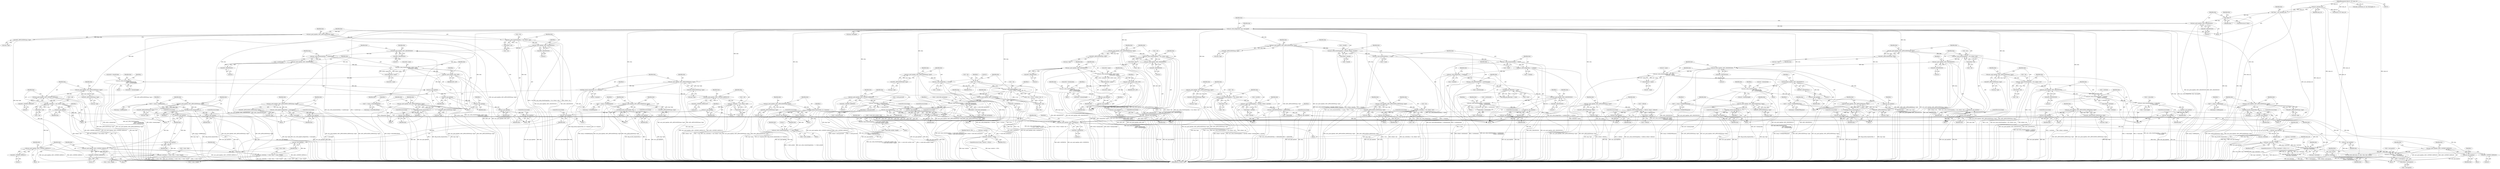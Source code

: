 digraph "1_samba_530d50a1abdcdf4d1775652d4c456c1274d83d8d@API" {
"1001268" [label="(Call,asn1_free(data))"];
"1001261" [label="(Call,asn1_pop_tag(data))"];
"1001259" [label="(Call,asn1_pop_tag(data))"];
"1001236" [label="(Call,ldap_encode_control(mem_ctx, data,\n\t\t\t\t\t\t msg->controls[i]))"];
"1000111" [label="(Call,asn1_init(mem_ctx))"];
"1000106" [label="(MethodParameterIn,TALLOC_CTX *mem_ctx)"];
"1001216" [label="(Call,asn1_push_tag(data, ASN1_CONTEXT(0)))"];
"1000857" [label="(Call,asn1_pop_tag(data))"];
"1000854" [label="(Call,ldap_encode_response(data, r))"];
"1000848" [label="(Call,asn1_push_tag(data, ASN1_APPLICATION(msg->type)))"];
"1000124" [label="(Call,asn1_write_Integer(data, msg->messageid))"];
"1000120" [label="(Call,asn1_push_tag(data, ASN1_SEQUENCE(0)))"];
"1000116" [label="(Call,!data)"];
"1000109" [label="(Call,*data = asn1_init(mem_ctx))"];
"1000122" [label="(Call,ASN1_SEQUENCE(0))"];
"1000850" [label="(Call,ASN1_APPLICATION(msg->type))"];
"1000840" [label="(Call,*r = &msg->r.DelResponse)"];
"1001134" [label="(Call,asn1_pop_tag(data))"];
"1001109" [label="(Call,asn1_pop_tag(data))"];
"1001100" [label="(Call,asn1_write(data, r->oid, strlen(r->oid)))"];
"1001096" [label="(Call,asn1_push_tag(data, ASN1_CONTEXT_SIMPLE(0)))"];
"1001090" [label="(Call,asn1_push_tag(data, ASN1_APPLICATION(msg->type)))"];
"1001092" [label="(Call,ASN1_APPLICATION(msg->type))"];
"1001098" [label="(Call,ASN1_CONTEXT_SIMPLE(0))"];
"1001105" [label="(Call,strlen(r->oid))"];
"1001132" [label="(Call,asn1_pop_tag(data))"];
"1001120" [label="(Call,asn1_write(data, r->value->data, r->value->length))"];
"1001116" [label="(Call,asn1_push_tag(data, ASN1_CONTEXT_SIMPLE(1)))"];
"1001118" [label="(Call,ASN1_CONTEXT_SIMPLE(1))"];
"1000805" [label="(Call,asn1_pop_tag(data))"];
"1000802" [label="(Call,ldap_encode_response(data, r))"];
"1000796" [label="(Call,asn1_push_tag(data, ASN1_APPLICATION(msg->type)))"];
"1000798" [label="(Call,ASN1_APPLICATION(msg->type))"];
"1000788" [label="(Call,*r = &msg->r.AddResponse)"];
"1001047" [label="(Call,asn1_pop_tag(data))"];
"1001042" [label="(Call,asn1_write_implicit_Integer(data, r->messageid))"];
"1001036" [label="(Call,asn1_push_tag(data, ASN1_APPLICATION_SIMPLE(msg->type)))"];
"1001038" [label="(Call,ASN1_APPLICATION_SIMPLE(msg->type))"];
"1000530" [label="(Call,asn1_pop_tag(data))"];
"1000527" [label="(Call,ldap_encode_response(data, r))"];
"1000521" [label="(Call,asn1_push_tag(data, ASN1_APPLICATION(msg->type)))"];
"1000523" [label="(Call,ASN1_APPLICATION(msg->type))"];
"1000513" [label="(Call,*r = &msg->r.SearchResultDone)"];
"1000651" [label="(Call,asn1_pop_tag(data))"];
"1000649" [label="(Call,asn1_pop_tag(data))"];
"1000559" [label="(Call,asn1_push_tag(data, ASN1_SEQUENCE(0)))"];
"1000550" [label="(Call,asn1_write_OctetString(data, r->dn, strlen(r->dn)))"];
"1000544" [label="(Call,asn1_push_tag(data, ASN1_APPLICATION(msg->type)))"];
"1000546" [label="(Call,ASN1_APPLICATION(msg->type))"];
"1000555" [label="(Call,strlen(r->dn))"];
"1000561" [label="(Call,ASN1_SEQUENCE(0))"];
"1000647" [label="(Call,asn1_pop_tag(data))"];
"1000645" [label="(Call,asn1_pop_tag(data))"];
"1000643" [label="(Call,asn1_pop_tag(data))"];
"1000612" [label="(Call,asn1_push_tag(data, ASN1_SET))"];
"1000603" [label="(Call,asn1_write_OctetString(data, attrib->name,\n                                              strlen(attrib->name)))"];
"1000599" [label="(Call,asn1_push_tag(data, ASN1_SEQUENCE(0)))"];
"1000590" [label="(Call,asn1_write_enumerated(data, r->mods[i].type))"];
"1000586" [label="(Call,asn1_push_tag(data, ASN1_SEQUENCE(0)))"];
"1000588" [label="(Call,ASN1_SEQUENCE(0))"];
"1000601" [label="(Call,ASN1_SEQUENCE(0))"];
"1000608" [label="(Call,strlen(attrib->name))"];
"1000627" [label="(Call,asn1_write_OctetString(data,\n                                                       attrib->values[j].data,\n                                                      attrib->values[j].length))"];
"1000674" [label="(Call,asn1_pop_tag(data))"];
"1000671" [label="(Call,ldap_encode_response(data, r))"];
"1000665" [label="(Call,asn1_push_tag(data, ASN1_APPLICATION(msg->type)))"];
"1000667" [label="(Call,ASN1_APPLICATION(msg->type))"];
"1000657" [label="(Call,*r = &msg->r.ModifyResponse)"];
"1001203" [label="(Call,asn1_pop_tag(data))"];
"1001154" [label="(Call,ldap_encode_response(data, &r->response))"];
"1001148" [label="(Call,asn1_push_tag(data, ASN1_APPLICATION(msg->type)))"];
"1001150" [label="(Call,ASN1_APPLICATION(msg->type))"];
"1001178" [label="(Call,asn1_pop_tag(data))"];
"1001169" [label="(Call,asn1_write(data, r->oid, strlen(r->oid)))"];
"1001165" [label="(Call,asn1_push_tag(data, ASN1_CONTEXT_SIMPLE(10)))"];
"1001167" [label="(Call,ASN1_CONTEXT_SIMPLE(10))"];
"1001174" [label="(Call,strlen(r->oid))"];
"1001201" [label="(Call,asn1_pop_tag(data))"];
"1001189" [label="(Call,asn1_write(data, r->value->data, r->value->length))"];
"1001185" [label="(Call,asn1_push_tag(data, ASN1_CONTEXT_SIMPLE(11)))"];
"1001187" [label="(Call,ASN1_CONTEXT_SIMPLE(11))"];
"1000296" [label="(Call,asn1_pop_tag(data))"];
"1000288" [label="(Call,asn1_write_ContextSimple(data, 7, r->SASL.secblob))"];
"1000275" [label="(Call,ldap_encode_response(data, &r->response))"];
"1000269" [label="(Call,asn1_push_tag(data, ASN1_APPLICATION(msg->type)))"];
"1000271" [label="(Call,ASN1_APPLICATION(msg->type))"];
"1000255" [label="(Call,asn1_pop_tag(data))"];
"1000249" [label="(Call,asn1_pop_tag(data))"];
"1000229" [label="(Call,asn1_write_OctetString(data, r->creds.SASL.secblob->data,\n                                                      r->creds.SASL.secblob->length))"];
"1000203" [label="(Call,asn1_write_OctetString(data, r->creds.SASL.mechanism,\n                                              strlen(r->creds.SASL.mechanism)))"];
"1000199" [label="(Call,asn1_push_tag(data, ASN1_CONTEXT(3)))"];
"1000156" [label="(Call,asn1_write_OctetString(data, r->dn,\n                                      (r->dn != NULL) ? strlen(r->dn) : 0))"];
"1000151" [label="(Call,asn1_write_Integer(data, r->version))"];
"1000145" [label="(Call,asn1_push_tag(data, ASN1_APPLICATION(msg->type)))"];
"1000147" [label="(Call,ASN1_APPLICATION(msg->type))"];
"1000167" [label="(Call,strlen(r->dn))"];
"1000162" [label="(Call,r->dn != NULL)"];
"1000201" [label="(Call,ASN1_CONTEXT(3))"];
"1000212" [label="(Call,strlen(r->creds.SASL.mechanism))"];
"1000195" [label="(Call,asn1_pop_tag(data))"];
"1000182" [label="(Call,asn1_write(data, r->creds.password,\n                                  strlen(r->creds.password)))"];
"1000178" [label="(Call,asn1_push_tag(data, ASN1_CONTEXT_SIMPLE(0)))"];
"1000180" [label="(Call,ASN1_CONTEXT_SIMPLE(0))"];
"1000189" [label="(Call,strlen(r->creds.password))"];
"1000782" [label="(Call,asn1_pop_tag(data))"];
"1000780" [label="(Call,asn1_pop_tag(data))"];
"1000703" [label="(Call,asn1_push_tag(data, ASN1_SEQUENCE(0)))"];
"1000694" [label="(Call,asn1_write_OctetString(data, r->dn, strlen(r->dn)))"];
"1000688" [label="(Call,asn1_push_tag(data, ASN1_APPLICATION(msg->type)))"];
"1000690" [label="(Call,ASN1_APPLICATION(msg->type))"];
"1000699" [label="(Call,strlen(r->dn))"];
"1000705" [label="(Call,ASN1_SEQUENCE(0))"];
"1000778" [label="(Call,asn1_pop_tag(data))"];
"1000776" [label="(Call,asn1_pop_tag(data))"];
"1000741" [label="(Call,asn1_push_tag(data, ASN1_SET))"];
"1000732" [label="(Call,asn1_write_OctetString(data, attrib->name,\n                                              strlen(attrib->name)))"];
"1000728" [label="(Call,asn1_push_tag(data, ASN1_SEQUENCE(0)))"];
"1000730" [label="(Call,ASN1_SEQUENCE(0))"];
"1000737" [label="(Call,strlen(attrib->name))"];
"1000760" [label="(Call,asn1_write_OctetString(data,\n                                                       attrib->values[j].data,\n                                                      attrib->values[j].length))"];
"1000920" [label="(Call,asn1_pop_tag(data))"];
"1000918" [label="(Call,asn1_pop_tag(data))"];
"1000909" [label="(Call,asn1_write(data, r->newsuperior,\n                                  strlen(r->newsuperior)))"];
"1000905" [label="(Call,asn1_push_tag(data, ASN1_CONTEXT_SIMPLE(0)))"];
"1000895" [label="(Call,asn1_write_BOOLEAN(data, r->deleteolddn))"];
"1000886" [label="(Call,asn1_write_OctetString(data, r->newrdn, strlen(r->newrdn)))"];
"1000877" [label="(Call,asn1_write_OctetString(data, r->dn, strlen(r->dn)))"];
"1000871" [label="(Call,asn1_push_tag(data, ASN1_APPLICATION(msg->type)))"];
"1000873" [label="(Call,ASN1_APPLICATION(msg->type))"];
"1000882" [label="(Call,strlen(r->dn))"];
"1000891" [label="(Call,strlen(r->newrdn))"];
"1000907" [label="(Call,ASN1_CONTEXT_SIMPLE(0))"];
"1000914" [label="(Call,strlen(r->newsuperior))"];
"1000834" [label="(Call,asn1_pop_tag(data))"];
"1000825" [label="(Call,asn1_write(data, r->dn, strlen(r->dn)))"];
"1000819" [label="(Call,asn1_push_tag(data, ASN1_APPLICATION_SIMPLE(msg->type)))"];
"1000821" [label="(Call,ASN1_APPLICATION_SIMPLE(msg->type))"];
"1000830" [label="(Call,strlen(r->dn))"];
"1000402" [label="(Call,asn1_pop_tag(data))"];
"1000400" [label="(Call,asn1_pop_tag(data))"];
"1000387" [label="(Call,asn1_write_OctetString(data, r->attributes[i],\n                                              strlen(r->attributes[i])))"];
"1000371" [label="(Call,asn1_push_tag(data, ASN1_SEQUENCE(0)))"];
"1000363" [label="(Call,ldap_push_filter(data, r->tree))"];
"1000356" [label="(Call,asn1_write_BOOLEAN(data, r->attributesonly))"];
"1000351" [label="(Call,asn1_write_Integer(data, r->timelimit))"];
"1000346" [label="(Call,asn1_write_Integer(data, r->sizelimit))"];
"1000341" [label="(Call,asn1_write_enumerated(data, r->deref))"];
"1000336" [label="(Call,asn1_write_enumerated(data, r->scope))"];
"1000327" [label="(Call,asn1_write_OctetString(data, r->basedn, strlen(r->basedn)))"];
"1000321" [label="(Call,asn1_push_tag(data, ASN1_APPLICATION(msg->type)))"];
"1000323" [label="(Call,ASN1_APPLICATION(msg->type))"];
"1000332" [label="(Call,strlen(r->basedn))"];
"1000373" [label="(Call,ASN1_SEQUENCE(0))"];
"1000394" [label="(Call,strlen(r->attributes[i]))"];
"1001076" [label="(Call,asn1_pop_tag(data))"];
"1001067" [label="(Call,asn1_write_OctetString(data, r->referral, strlen(r->referral)))"];
"1001061" [label="(Call,asn1_push_tag(data, ASN1_APPLICATION(msg->type)))"];
"1001063" [label="(Call,ASN1_APPLICATION(msg->type))"];
"1001072" [label="(Call,strlen(r->referral))"];
"1000943" [label="(Call,asn1_pop_tag(data))"];
"1000940" [label="(Call,ldap_encode_response(data, r))"];
"1000934" [label="(Call,asn1_push_tag(data, ASN1_APPLICATION(msg->type)))"];
"1000936" [label="(Call,ASN1_APPLICATION(msg->type))"];
"1000926" [label="(Call,*r = &msg->r.ModifyDNResponse)"];
"1001022" [label="(Call,asn1_pop_tag(data))"];
"1001019" [label="(Call,ldap_encode_response(data, r))"];
"1001013" [label="(Call,asn1_push_tag(data, ASN1_APPLICATION(msg->type)))"];
"1001015" [label="(Call,ASN1_APPLICATION(msg->type))"];
"1001005" [label="(Call,*r = &msg->r.ModifyDNResponse)"];
"1000307" [label="(Call,asn1_pop_tag(data))"];
"1000301" [label="(Call,asn1_push_tag(data, ASN1_APPLICATION_SIMPLE(msg->type)))"];
"1000303" [label="(Call,ASN1_APPLICATION_SIMPLE(msg->type))"];
"1000507" [label="(Call,asn1_pop_tag(data))"];
"1000505" [label="(Call,asn1_pop_tag(data))"];
"1000431" [label="(Call,asn1_push_tag(data, ASN1_SEQUENCE(0)))"];
"1000422" [label="(Call,asn1_write_OctetString(data, r->dn, strlen(r->dn)))"];
"1000416" [label="(Call,asn1_push_tag(data, ASN1_APPLICATION(msg->type)))"];
"1000418" [label="(Call,ASN1_APPLICATION(msg->type))"];
"1000427" [label="(Call,strlen(r->dn))"];
"1000433" [label="(Call,ASN1_SEQUENCE(0))"];
"1000503" [label="(Call,asn1_pop_tag(data))"];
"1000501" [label="(Call,asn1_pop_tag(data))"];
"1000485" [label="(Call,asn1_write_OctetString(data,\n                                                       attr->values[j].data,\n                                                      attr->values[j].length))"];
"1000469" [label="(Call,asn1_push_tag(data, ASN1_SEQUENCE(1)))"];
"1000460" [label="(Call,asn1_write_OctetString(data, attr->name,\n                                              strlen(attr->name)))"];
"1000456" [label="(Call,asn1_push_tag(data, ASN1_SEQUENCE(0)))"];
"1000458" [label="(Call,ASN1_SEQUENCE(0))"];
"1000465" [label="(Call,strlen(attr->name))"];
"1000471" [label="(Call,ASN1_SEQUENCE(1))"];
"1000999" [label="(Call,asn1_pop_tag(data))"];
"1000997" [label="(Call,asn1_pop_tag(data))"];
"1000985" [label="(Call,asn1_write_OctetString(data, r->value.data,\n                                      r->value.length))"];
"1000976" [label="(Call,asn1_write_OctetString(data, r->attribute,\n                                      strlen(r->attribute)))"];
"1000972" [label="(Call,asn1_push_tag(data, ASN1_SEQUENCE(0)))"];
"1000963" [label="(Call,asn1_write_OctetString(data, r->dn, strlen(r->dn)))"];
"1000957" [label="(Call,asn1_push_tag(data, ASN1_APPLICATION(msg->type)))"];
"1000959" [label="(Call,ASN1_APPLICATION(msg->type))"];
"1000968" [label="(Call,strlen(r->dn))"];
"1000974" [label="(Call,ASN1_SEQUENCE(0))"];
"1000981" [label="(Call,strlen(r->attribute))"];
"1001218" [label="(Call,ASN1_CONTEXT(0))"];
"1001224" [label="(Call,msg->controls[i] != NULL)"];
"1001210" [label="(Call,msg->controls != NULL)"];
"1000506" [label="(Identifier,data)"];
"1000789" [label="(Identifier,r)"];
"1000779" [label="(Identifier,data)"];
"1001115" [label="(Block,)"];
"1000690" [label="(Call,ASN1_APPLICATION(msg->type))"];
"1000507" [label="(Call,asn1_pop_tag(data))"];
"1001288" [label="(Call,TALLOC_CTX *mem_ctx)"];
"1000673" [label="(Identifier,r)"];
"1000840" [label="(Call,*r = &msg->r.DelResponse)"];
"1000886" [label="(Call,asn1_write_OctetString(data, r->newrdn, strlen(r->newrdn)))"];
"1001260" [label="(Identifier,data)"];
"1000696" [label="(Call,r->dn)"];
"1001026" [label="(Block,)"];
"1000107" [label="(Block,)"];
"1000203" [label="(Call,asn1_write_OctetString(data, r->creds.SASL.mechanism,\n                                              strlen(r->creds.SASL.mechanism)))"];
"1001214" [label="(Identifier,NULL)"];
"1000372" [label="(Identifier,data)"];
"1000197" [label="(ControlStructure,break;)"];
"1001093" [label="(Call,msg->type)"];
"1000730" [label="(Call,ASN1_SEQUENCE(0))"];
"1000798" [label="(Call,ASN1_APPLICATION(msg->type))"];
"1000196" [label="(Identifier,data)"];
"1000357" [label="(Identifier,data)"];
"1001068" [label="(Identifier,data)"];
"1001233" [label="(Block,)"];
"1000387" [label="(Call,asn1_write_OctetString(data, r->attributes[i],\n                                              strlen(r->attributes[i])))"];
"1001063" [label="(Call,ASN1_APPLICATION(msg->type))"];
"1001133" [label="(Identifier,data)"];
"1000665" [label="(Call,asn1_push_tag(data, ASN1_APPLICATION(msg->type)))"];
"1000688" [label="(Call,asn1_push_tag(data, ASN1_APPLICATION(msg->type)))"];
"1000296" [label="(Call,asn1_pop_tag(data))"];
"1001155" [label="(Identifier,data)"];
"1000333" [label="(Call,r->basedn)"];
"1000275" [label="(Call,ldap_encode_response(data, &r->response))"];
"1000586" [label="(Call,asn1_push_tag(data, ASN1_SEQUENCE(0)))"];
"1000614" [label="(Identifier,ASN1_SET)"];
"1000521" [label="(Call,asn1_push_tag(data, ASN1_APPLICATION(msg->type)))"];
"1000131" [label="(Identifier,msg)"];
"1001097" [label="(Identifier,data)"];
"1000836" [label="(ControlStructure,break;)"];
"1001205" [label="(ControlStructure,break;)"];
"1001151" [label="(Call,msg->type)"];
"1000653" [label="(ControlStructure,break;)"];
"1000555" [label="(Call,strlen(r->dn))"];
"1000895" [label="(Call,asn1_write_BOOLEAN(data, r->deleteolddn))"];
"1000494" [label="(Call,attr->values[j].length)"];
"1000807" [label="(ControlStructure,break;)"];
"1000732" [label="(Call,asn1_write_OctetString(data, attrib->name,\n                                              strlen(attrib->name)))"];
"1001235" [label="(Call,!ldap_encode_control(mem_ctx, data,\n\t\t\t\t\t\t msg->controls[i]))"];
"1001080" [label="(Block,)"];
"1001320" [label="(MethodReturn,_PUBLIC_ bool)"];
"1000609" [label="(Call,attrib->name)"];
"1001023" [label="(Identifier,data)"];
"1000668" [label="(Call,msg->type)"];
"1001189" [label="(Call,asn1_write(data, r->value->data, r->value->length))"];
"1000167" [label="(Call,strlen(r->dn))"];
"1001067" [label="(Call,asn1_write_OctetString(data, r->referral, strlen(r->referral)))"];
"1000717" [label="(Identifier,i)"];
"1000337" [label="(Identifier,data)"];
"1000126" [label="(Call,msg->messageid)"];
"1000423" [label="(Identifier,data)"];
"1000965" [label="(Call,r->dn)"];
"1000324" [label="(Call,msg->type)"];
"1001051" [label="(Block,)"];
"1001218" [label="(Call,ASN1_CONTEXT(0))"];
"1000691" [label="(Call,msg->type)"];
"1001225" [label="(Call,msg->controls[i])"];
"1000547" [label="(Call,msg->type)"];
"1000731" [label="(Literal,0)"];
"1000116" [label="(Call,!data)"];
"1001039" [label="(Call,msg->type)"];
"1001175" [label="(Call,r->oid)"];
"1000733" [label="(Identifier,data)"];
"1000848" [label="(Call,asn1_push_tag(data, ASN1_APPLICATION(msg->type)))"];
"1000303" [label="(Call,ASN1_APPLICATION_SIMPLE(msg->type))"];
"1001049" [label="(ControlStructure,break;)"];
"1000469" [label="(Call,asn1_push_tag(data, ASN1_SEQUENCE(1)))"];
"1000562" [label="(Literal,0)"];
"1000783" [label="(Identifier,data)"];
"1001118" [label="(Call,ASN1_CONTEXT_SIMPLE(1))"];
"1001154" [label="(Call,ldap_encode_response(data, &r->response))"];
"1001048" [label="(Identifier,data)"];
"1000287" [label="(Block,)"];
"1001187" [label="(Call,ASN1_CONTEXT_SIMPLE(11))"];
"1000125" [label="(Identifier,data)"];
"1001100" [label="(Call,asn1_write(data, r->oid, strlen(r->oid)))"];
"1000957" [label="(Call,asn1_push_tag(data, ASN1_APPLICATION(msg->type)))"];
"1000667" [label="(Call,ASN1_APPLICATION(msg->type))"];
"1000600" [label="(Identifier,data)"];
"1001295" [label="(Call,talloc_array(mem_ctx, char, blob.length+1))"];
"1000240" [label="(Call,r->creds.SASL.secblob->length)"];
"1001166" [label="(Identifier,data)"];
"1001261" [label="(Call,asn1_pop_tag(data))"];
"1000202" [label="(Literal,3)"];
"1001191" [label="(Call,r->value->data)"];
"1000201" [label="(Call,ASN1_CONTEXT(3))"];
"1000897" [label="(Call,r->deleteolddn)"];
"1001136" [label="(ControlStructure,break;)"];
"1000338" [label="(Call,r->scope)"];
"1000395" [label="(Call,r->attributes[i])"];
"1001113" [label="(Identifier,r)"];
"1000322" [label="(Identifier,data)"];
"1000591" [label="(Identifier,data)"];
"1000117" [label="(Identifier,data)"];
"1001165" [label="(Call,asn1_push_tag(data, ASN1_CONTEXT_SIMPLE(10)))"];
"1000908" [label="(Literal,0)"];
"1000289" [label="(Identifier,data)"];
"1000627" [label="(Call,asn1_write_OctetString(data,\n                                                       attrib->values[j].data,\n                                                      attrib->values[j].length))"];
"1000666" [label="(Identifier,data)"];
"1001007" [label="(Call,&msg->r.ModifyDNResponse)"];
"1000652" [label="(Identifier,data)"];
"1000964" [label="(Identifier,data)"];
"1000651" [label="(Call,asn1_pop_tag(data))"];
"1000820" [label="(Identifier,data)"];
"1001238" [label="(Identifier,data)"];
"1000608" [label="(Call,strlen(attrib->name))"];
"1000485" [label="(Call,asn1_write_OctetString(data,\n                                                       attr->values[j].data,\n                                                      attr->values[j].length))"];
"1000157" [label="(Identifier,data)"];
"1000257" [label="(ControlStructure,break;)"];
"1001216" [label="(Call,asn1_push_tag(data, ASN1_CONTEXT(0)))"];
"1001006" [label="(Identifier,r)"];
"1001265" [label="(Identifier,data)"];
"1000802" [label="(Call,ldap_encode_response(data, r))"];
"1000561" [label="(Call,ASN1_SEQUENCE(0))"];
"1000297" [label="(Identifier,data)"];
"1000388" [label="(Identifier,data)"];
"1000760" [label="(Call,asn1_write_OctetString(data,\n                                                       attrib->values[j].data,\n                                                      attrib->values[j].length))"];
"1000924" [label="(Block,)"];
"1000821" [label="(Call,ASN1_APPLICATION_SIMPLE(msg->type))"];
"1000348" [label="(Call,r->sizelimit)"];
"1001259" [label="(Call,asn1_pop_tag(data))"];
"1000146" [label="(Identifier,data)"];
"1000855" [label="(Identifier,data)"];
"1000163" [label="(Call,r->dn)"];
"1000626" [label="(Block,)"];
"1001005" [label="(Call,*r = &msg->r.ModifyDNResponse)"];
"1001188" [label="(Literal,11)"];
"1000508" [label="(Identifier,data)"];
"1001232" [label="(Identifier,i)"];
"1001099" [label="(Literal,0)"];
"1001168" [label="(Literal,10)"];
"1000587" [label="(Identifier,data)"];
"1000985" [label="(Call,asn1_write_OctetString(data, r->value.data,\n                                      r->value.length))"];
"1001169" [label="(Call,asn1_write(data, r->oid, strlen(r->oid)))"];
"1000119" [label="(Identifier,false)"];
"1000907" [label="(Call,ASN1_CONTEXT_SIMPLE(0))"];
"1000969" [label="(Call,r->dn)"];
"1000419" [label="(Call,msg->type)"];
"1000963" [label="(Call,asn1_write_OctetString(data, r->dn, strlen(r->dn)))"];
"1000704" [label="(Identifier,data)"];
"1000183" [label="(Identifier,data)"];
"1000873" [label="(Call,ASN1_APPLICATION(msg->type))"];
"1000858" [label="(Identifier,data)"];
"1000213" [label="(Call,r->creds.SASL.mechanism)"];
"1000761" [label="(Identifier,data)"];
"1000431" [label="(Call,asn1_push_tag(data, ASN1_SEQUENCE(0)))"];
"1000728" [label="(Call,asn1_push_tag(data, ASN1_SEQUENCE(0)))"];
"1000427" [label="(Call,strlen(r->dn))"];
"1000849" [label="(Identifier,data)"];
"1000871" [label="(Call,asn1_push_tag(data, ASN1_APPLICATION(msg->type)))"];
"1000511" [label="(Block,)"];
"1001090" [label="(Call,asn1_push_tag(data, ASN1_APPLICATION(msg->type)))"];
"1001289" [label="(Identifier,TALLOC_CTX)"];
"1000269" [label="(Call,asn1_push_tag(data, ASN1_APPLICATION(msg->type)))"];
"1000277" [label="(Call,&r->response)"];
"1000678" [label="(Block,)"];
"1000915" [label="(Call,r->newsuperior)"];
"1000531" [label="(Identifier,data)"];
"1000403" [label="(Identifier,data)"];
"1000689" [label="(Identifier,data)"];
"1000909" [label="(Call,asn1_write(data, r->newsuperior,\n                                  strlen(r->newsuperior)))"];
"1000806" [label="(Identifier,data)"];
"1000351" [label="(Call,asn1_write_Integer(data, r->timelimit))"];
"1001132" [label="(Call,asn1_pop_tag(data))"];
"1000343" [label="(Call,r->deref)"];
"1000556" [label="(Call,r->dn)"];
"1000151" [label="(Call,asn1_write_Integer(data, r->version))"];
"1001106" [label="(Call,r->oid)"];
"1001043" [label="(Identifier,data)"];
"1000534" [label="(Block,)"];
"1001127" [label="(Call,r->value->length)"];
"1000958" [label="(Identifier,data)"];
"1000121" [label="(Identifier,data)"];
"1000945" [label="(ControlStructure,break;)"];
"1000987" [label="(Call,r->value.data)"];
"1001101" [label="(Identifier,data)"];
"1001184" [label="(Block,)"];
"1001134" [label="(Call,asn1_pop_tag(data))"];
"1000887" [label="(Identifier,data)"];
"1000705" [label="(Call,ASN1_SEQUENCE(0))"];
"1000904" [label="(Block,)"];
"1000323" [label="(Call,ASN1_APPLICATION(msg->type))"];
"1001014" [label="(Identifier,data)"];
"1000803" [label="(Identifier,data)"];
"1000284" [label="(Identifier,r)"];
"1000796" [label="(Call,asn1_push_tag(data, ASN1_APPLICATION(msg->type)))"];
"1000156" [label="(Call,asn1_write_OctetString(data, r->dn,\n                                      (r->dn != NULL) ? strlen(r->dn) : 0))"];
"1000647" [label="(Call,asn1_pop_tag(data))"];
"1001069" [label="(Call,r->referral)"];
"1001024" [label="(ControlStructure,break;)"];
"1000332" [label="(Call,strlen(r->basedn))"];
"1000432" [label="(Identifier,data)"];
"1000446" [label="(Block,)"];
"1000978" [label="(Call,r->attribute)"];
"1000546" [label="(Call,ASN1_APPLICATION(msg->type))"];
"1000588" [label="(Call,ASN1_SEQUENCE(0))"];
"1000856" [label="(Identifier,r)"];
"1000822" [label="(Call,msg->type)"];
"1000501" [label="(Call,asn1_pop_tag(data))"];
"1000460" [label="(Call,asn1_write_OctetString(data, attr->name,\n                                              strlen(attr->name)))"];
"1000109" [label="(Call,*data = asn1_init(mem_ctx))"];
"1000230" [label="(Identifier,data)"];
"1000790" [label="(Call,&msg->r.AddResponse)"];
"1000475" [label="(Identifier,j)"];
"1000406" [label="(Block,)"];
"1000307" [label="(Call,asn1_pop_tag(data))"];
"1000231" [label="(Call,r->creds.SASL.secblob->data)"];
"1000778" [label="(Call,asn1_pop_tag(data))"];
"1000166" [label="(Identifier,NULL)"];
"1000484" [label="(Block,)"];
"1000377" [label="(Identifier,i)"];
"1001044" [label="(Call,r->messageid)"];
"1000271" [label="(Call,ASN1_APPLICATION(msg->type))"];
"1000888" [label="(Call,r->newrdn)"];
"1000509" [label="(ControlStructure,break;)"];
"1000694" [label="(Call,asn1_write_OctetString(data, r->dn, strlen(r->dn)))"];
"1000189" [label="(Call,strlen(r->creds.password))"];
"1000147" [label="(Call,ASN1_APPLICATION(msg->type))"];
"1000937" [label="(Call,msg->type)"];
"1001022" [label="(Call,asn1_pop_tag(data))"];
"1000400" [label="(Call,asn1_pop_tag(data))"];
"1000445" [label="(Identifier,i)"];
"1000158" [label="(Call,r->dn)"];
"1000394" [label="(Call,strlen(r->attributes[i]))"];
"1001275" [label="(Call,data_blob_talloc(mem_ctx, data->data, data->length))"];
"1000544" [label="(Call,asn1_push_tag(data, ASN1_APPLICATION(msg->type)))"];
"1001110" [label="(Identifier,data)"];
"1000341" [label="(Call,asn1_write_enumerated(data, r->deref))"];
"1001116" [label="(Call,asn1_push_tag(data, ASN1_CONTEXT_SIMPLE(1)))"];
"1000605" [label="(Call,attrib->name)"];
"1000565" [label="(Identifier,i)"];
"1001167" [label="(Call,ASN1_CONTEXT_SIMPLE(10))"];
"1000321" [label="(Call,asn1_push_tag(data, ASN1_APPLICATION(msg->type)))"];
"1000601" [label="(Call,ASN1_SEQUENCE(0))"];
"1000854" [label="(Call,ldap_encode_response(data, r))"];
"1000830" [label="(Call,strlen(r->dn))"];
"1001268" [label="(Call,asn1_free(data))"];
"1000205" [label="(Call,r->creds.SASL.mechanism)"];
"1000998" [label="(Identifier,data)"];
"1000503" [label="(Call,asn1_pop_tag(data))"];
"1000486" [label="(Identifier,data)"];
"1000675" [label="(Identifier,data)"];
"1000228" [label="(Block,)"];
"1000746" [label="(Identifier,j)"];
"1000428" [label="(Call,r->dn)"];
"1000935" [label="(Identifier,data)"];
"1000417" [label="(Identifier,data)"];
"1001076" [label="(Call,asn1_pop_tag(data))"];
"1000738" [label="(Call,attrib->name)"];
"1001001" [label="(ControlStructure,break;)"];
"1001148" [label="(Call,asn1_push_tag(data, ASN1_APPLICATION(msg->type)))"];
"1000363" [label="(Call,ldap_push_filter(data, r->tree))"];
"1001220" [label="(ControlStructure,for (i = 0; msg->controls[i] != NULL; i++))"];
"1000592" [label="(Call,r->mods[i].type)"];
"1000941" [label="(Identifier,data)"];
"1000628" [label="(Identifier,data)"];
"1000874" [label="(Call,msg->type)"];
"1000179" [label="(Identifier,data)"];
"1000914" [label="(Call,strlen(r->newsuperior))"];
"1001117" [label="(Identifier,data)"];
"1000734" [label="(Call,attrib->name)"];
"1001098" [label="(Call,ASN1_CONTEXT_SIMPLE(0))"];
"1000291" [label="(Call,r->SASL.secblob)"];
"1000926" [label="(Call,*r = &msg->r.ModifyDNResponse)"];
"1000124" [label="(Call,asn1_write_Integer(data, msg->messageid))"];
"1001150" [label="(Call,ASN1_APPLICATION(msg->type))"];
"1001072" [label="(Call,strlen(r->referral))"];
"1000505" [label="(Call,asn1_pop_tag(data))"];
"1001122" [label="(Call,r->value->data)"];
"1001170" [label="(Identifier,data)"];
"1000358" [label="(Call,r->attributesonly)"];
"1000459" [label="(Literal,0)"];
"1000255" [label="(Call,asn1_pop_tag(data))"];
"1000648" [label="(Identifier,data)"];
"1000625" [label="(Identifier,j)"];
"1000161" [label="(Call,(r->dn != NULL) ? strlen(r->dn) : 0)"];
"1000826" [label="(Identifier,data)"];
"1000169" [label="(Identifier,r)"];
"1000613" [label="(Identifier,data)"];
"1000947" [label="(Block,)"];
"1001283" [label="(Call,asn1_free(data))"];
"1000120" [label="(Call,asn1_push_tag(data, ASN1_SEQUENCE(0)))"];
"1000552" [label="(Call,r->dn)"];
"1000190" [label="(Call,r->creds.password)"];
"1000589" [label="(Literal,0)"];
"1000458" [label="(Call,ASN1_SEQUENCE(0))"];
"1000256" [label="(Identifier,data)"];
"1000891" [label="(Call,strlen(r->newrdn))"];
"1000483" [label="(Identifier,j)"];
"1000112" [label="(Identifier,mem_ctx)"];
"1000527" [label="(Call,ldap_encode_response(data, r))"];
"1000911" [label="(Call,r->newsuperior)"];
"1000784" [label="(ControlStructure,break;)"];
"1001120" [label="(Call,asn1_write(data, r->value->data, r->value->length))"];
"1001211" [label="(Call,msg->controls)"];
"1000612" [label="(Call,asn1_push_tag(data, ASN1_SET))"];
"1000776" [label="(Call,asn1_pop_tag(data))"];
"1000347" [label="(Identifier,data)"];
"1001204" [label="(Identifier,data)"];
"1000982" [label="(Call,r->attribute)"];
"1000706" [label="(Literal,0)"];
"1001109" [label="(Call,asn1_pop_tag(data))"];
"1000288" [label="(Call,asn1_write_ContextSimple(data, 7, r->SASL.secblob))"];
"1001135" [label="(Identifier,data)"];
"1000462" [label="(Call,attr->name)"];
"1000604" [label="(Identifier,data)"];
"1000418" [label="(Call,ASN1_APPLICATION(msg->type))"];
"1000659" [label="(Call,&msg->r.ModifyResponse)"];
"1000857" [label="(Call,asn1_pop_tag(data))"];
"1000122" [label="(Call,ASN1_SEQUENCE(0))"];
"1000545" [label="(Identifier,data)"];
"1000617" [label="(Identifier,j)"];
"1000676" [label="(ControlStructure,break;)"];
"1000646" [label="(Identifier,data)"];
"1001021" [label="(Identifier,r)"];
"1000298" [label="(ControlStructure,break;)"];
"1000522" [label="(Identifier,data)"];
"1000777" [label="(Identifier,data)"];
"1000300" [label="(Block,)"];
"1000524" [label="(Call,msg->type)"];
"1000999" [label="(Call,asn1_pop_tag(data))"];
"1001237" [label="(Identifier,mem_ctx)"];
"1001042" [label="(Call,asn1_write_implicit_Integer(data, r->messageid))"];
"1001020" [label="(Identifier,data)"];
"1000465" [label="(Call,strlen(attr->name))"];
"1000352" [label="(Identifier,data)"];
"1000135" [label="(Block,)"];
"1001064" [label="(Call,msg->type)"];
"1000461" [label="(Identifier,data)"];
"1000972" [label="(Call,asn1_push_tag(data, ASN1_SEQUENCE(0)))"];
"1000827" [label="(Call,r->dn)"];
"1001073" [label="(Call,r->referral)"];
"1000977" [label="(Identifier,data)"];
"1001174" [label="(Call,strlen(r->oid))"];
"1001091" [label="(Identifier,data)"];
"1000434" [label="(Literal,0)"];
"1000145" [label="(Call,asn1_push_tag(data, ASN1_APPLICATION(msg->type)))"];
"1000797" [label="(Identifier,data)"];
"1001015" [label="(Call,ASN1_APPLICATION(msg->type))"];
"1000513" [label="(Call,*r = &msg->r.SearchResultDone)"];
"1001201" [label="(Call,asn1_pop_tag(data))"];
"1000106" [label="(MethodParameterIn,TALLOC_CTX *mem_ctx)"];
"1000168" [label="(Call,r->dn)"];
"1000148" [label="(Call,msg->type)"];
"1000386" [label="(Block,)"];
"1000389" [label="(Call,r->attributes[i])"];
"1000910" [label="(Identifier,data)"];
"1000762" [label="(Call,attrib->values[j].data)"];
"1000788" [label="(Call,*r = &msg->r.AddResponse)"];
"1000759" [label="(Block,)"];
"1000371" [label="(Call,asn1_push_tag(data, ASN1_SEQUENCE(0)))"];
"1000729" [label="(Identifier,data)"];
"1000936" [label="(Call,ASN1_APPLICATION(msg->type))"];
"1000342" [label="(Identifier,data)"];
"1001210" [label="(Call,msg->controls != NULL)"];
"1000973" [label="(Identifier,data)"];
"1000110" [label="(Identifier,data)"];
"1000530" [label="(Call,asn1_pop_tag(data))"];
"1000799" [label="(Call,msg->type)"];
"1000204" [label="(Identifier,data)"];
"1001271" [label="(Identifier,false)"];
"1001037" [label="(Identifier,data)"];
"1000805" [label="(Call,asn1_pop_tag(data))"];
"1000781" [label="(Identifier,data)"];
"1000643" [label="(Call,asn1_pop_tag(data))"];
"1001119" [label="(Literal,1)"];
"1000229" [label="(Call,asn1_write_OctetString(data, r->creds.SASL.secblob->data,\n                                                      r->creds.SASL.secblob->length))"];
"1001102" [label="(Call,r->oid)"];
"1000934" [label="(Call,asn1_push_tag(data, ASN1_APPLICATION(msg->type)))"];
"1000272" [label="(Call,msg->type)"];
"1000123" [label="(Literal,0)"];
"1000456" [label="(Call,asn1_push_tag(data, ASN1_SEQUENCE(0)))"];
"1000825" [label="(Call,asn1_write(data, r->dn, strlen(r->dn)))"];
"1000629" [label="(Call,attrib->values[j].data)"];
"1000327" [label="(Call,asn1_write_OctetString(data, r->basedn, strlen(r->basedn)))"];
"1000457" [label="(Identifier,data)"];
"1000644" [label="(Identifier,data)"];
"1000883" [label="(Call,r->dn)"];
"1000992" [label="(Call,r->value.length)"];
"1000249" [label="(Call,asn1_pop_tag(data))"];
"1001171" [label="(Call,r->oid)"];
"1000882" [label="(Call,strlen(r->dn))"];
"1000835" [label="(Identifier,data)"];
"1001096" [label="(Call,asn1_push_tag(data, ASN1_CONTEXT_SIMPLE(0)))"];
"1001019" [label="(Call,ldap_encode_response(data, r))"];
"1000176" [label="(Block,)"];
"1000437" [label="(Identifier,i)"];
"1000921" [label="(Identifier,data)"];
"1000780" [label="(Call,asn1_pop_tag(data))"];
"1000928" [label="(Call,&msg->r.ModifyDNResponse)"];
"1000974" [label="(Call,ASN1_SEQUENCE(0))"];
"1000153" [label="(Call,r->version)"];
"1000819" [label="(Call,asn1_push_tag(data, ASN1_APPLICATION_SIMPLE(msg->type)))"];
"1000859" [label="(ControlStructure,break;)"];
"1000975" [label="(Literal,0)"];
"1000940" [label="(Call,ldap_encode_response(data, r))"];
"1000851" [label="(Call,msg->type)"];
"1000470" [label="(Identifier,data)"];
"1001203" [label="(Call,asn1_pop_tag(data))"];
"1000152" [label="(Identifier,data)"];
"1000879" [label="(Call,r->dn)"];
"1000703" [label="(Call,asn1_push_tag(data, ASN1_SEQUENCE(0)))"];
"1000841" [label="(Identifier,r)"];
"1001003" [label="(Block,)"];
"1000290" [label="(Literal,7)"];
"1001262" [label="(Identifier,data)"];
"1000422" [label="(Call,asn1_write_OctetString(data, r->dn, strlen(r->dn)))"];
"1000809" [label="(Block,)"];
"1001156" [label="(Call,&r->response)"];
"1000905" [label="(Call,asn1_push_tag(data, ASN1_CONTEXT_SIMPLE(0)))"];
"1000180" [label="(Call,ASN1_CONTEXT_SIMPLE(0))"];
"1000416" [label="(Call,asn1_push_tag(data, ASN1_APPLICATION(msg->type)))"];
"1000981" [label="(Call,strlen(r->attribute))"];
"1000831" [label="(Call,r->dn)"];
"1000603" [label="(Call,asn1_write_OctetString(data, attrib->name,\n                                              strlen(attrib->name)))"];
"1000362" [label="(Call,!ldap_push_filter(data, r->tree))"];
"1000466" [label="(Call,attr->name)"];
"1000997" [label="(Call,asn1_pop_tag(data))"];
"1001267" [label="(Block,)"];
"1000276" [label="(Identifier,data)"];
"1000374" [label="(Literal,0)"];
"1000919" [label="(Identifier,data)"];
"1000942" [label="(Identifier,r)"];
"1000532" [label="(ControlStructure,break;)"];
"1000308" [label="(Identifier,data)"];
"1000769" [label="(Call,attrib->values[j].length)"];
"1001236" [label="(Call,ldap_encode_control(mem_ctx, data,\n\t\t\t\t\t\t msg->controls[i]))"];
"1000514" [label="(Identifier,r)"];
"1000212" [label="(Call,strlen(r->creds.SASL.mechanism))"];
"1000636" [label="(Call,attrib->values[j].length)"];
"1001149" [label="(Identifier,data)"];
"1000655" [label="(Block,)"];
"1001222" [label="(Identifier,i)"];
"1001239" [label="(Call,msg->controls[i])"];
"1000336" [label="(Call,asn1_write_enumerated(data, r->scope))"];
"1000402" [label="(Call,asn1_pop_tag(data))"];
"1000424" [label="(Call,r->dn)"];
"1000861" [label="(Block,)"];
"1000700" [label="(Call,r->dn)"];
"1001038" [label="(Call,ASN1_APPLICATION_SIMPLE(msg->type))"];
"1000782" [label="(Call,asn1_pop_tag(data))"];
"1001078" [label="(ControlStructure,break;)"];
"1000162" [label="(Call,r->dn != NULL)"];
"1000695" [label="(Identifier,data)"];
"1000270" [label="(Identifier,data)"];
"1000181" [label="(Literal,0)"];
"1001138" [label="(Block,)"];
"1000559" [label="(Call,asn1_push_tag(data, ASN1_SEQUENCE(0)))"];
"1000364" [label="(Identifier,data)"];
"1001182" [label="(Identifier,r)"];
"1000959" [label="(Call,ASN1_APPLICATION(msg->type))"];
"1000309" [label="(ControlStructure,break;)"];
"1000960" [label="(Call,msg->type)"];
"1000927" [label="(Identifier,r)"];
"1001105" [label="(Call,strlen(r->oid))"];
"1000804" [label="(Identifier,r)"];
"1000471" [label="(Call,ASN1_SEQUENCE(1))"];
"1000920" [label="(Call,asn1_pop_tag(data))"];
"1000111" [label="(Call,asn1_init(mem_ctx))"];
"1000560" [label="(Identifier,data)"];
"1000649" [label="(Call,asn1_pop_tag(data))"];
"1000385" [label="(Identifier,i)"];
"1001215" [label="(Block,)"];
"1001061" [label="(Call,asn1_push_tag(data, ASN1_APPLICATION(msg->type)))"];
"1000872" [label="(Identifier,data)"];
"1000976" [label="(Call,asn1_write_OctetString(data, r->attribute,\n                                      strlen(r->attribute)))"];
"1001013" [label="(Call,asn1_push_tag(data, ASN1_APPLICATION(msg->type)))"];
"1000373" [label="(Call,ASN1_SEQUENCE(0))"];
"1000304" [label="(Call,msg->type)"];
"1000742" [label="(Identifier,data)"];
"1001062" [label="(Identifier,data)"];
"1001219" [label="(Literal,0)"];
"1001179" [label="(Identifier,data)"];
"1000718" [label="(Block,)"];
"1000250" [label="(Identifier,data)"];
"1001217" [label="(Identifier,data)"];
"1000550" [label="(Call,asn1_write_OctetString(data, r->dn, strlen(r->dn)))"];
"1000590" [label="(Call,asn1_write_enumerated(data, r->mods[i].type))"];
"1001164" [label="(Block,)"];
"1000944" [label="(Identifier,data)"];
"1000502" [label="(Identifier,data)"];
"1001036" [label="(Call,asn1_push_tag(data, ASN1_APPLICATION_SIMPLE(msg->type)))"];
"1001209" [label="(ControlStructure,if (msg->controls != NULL))"];
"1001196" [label="(Call,r->value->length)"];
"1000674" [label="(Call,asn1_pop_tag(data))"];
"1000365" [label="(Call,r->tree)"];
"1001186" [label="(Identifier,data)"];
"1000574" [label="(Block,)"];
"1000404" [label="(ControlStructure,break;)"];
"1000922" [label="(ControlStructure,break;)"];
"1000699" [label="(Call,strlen(r->dn))"];
"1000251" [label="(ControlStructure,break;)"];
"1000599" [label="(Call,asn1_push_tag(data, ASN1_SEQUENCE(0)))"];
"1001162" [label="(Identifier,r)"];
"1000401" [label="(Identifier,data)"];
"1000657" [label="(Call,*r = &msg->r.ModifyResponse)"];
"1000892" [label="(Call,r->newrdn)"];
"1000758" [label="(Identifier,j)"];
"1000786" [label="(Block,)"];
"1000838" [label="(Block,)"];
"1000346" [label="(Call,asn1_write_Integer(data, r->sizelimit))"];
"1000902" [label="(Identifier,r)"];
"1000551" [label="(Identifier,data)"];
"1000943" [label="(Call,asn1_pop_tag(data))"];
"1000671" [label="(Call,ldap_encode_response(data, r))"];
"1000986" [label="(Identifier,data)"];
"1001092" [label="(Call,ASN1_APPLICATION(msg->type))"];
"1000672" [label="(Identifier,data)"];
"1001047" [label="(Call,asn1_pop_tag(data))"];
"1001178" [label="(Call,asn1_pop_tag(data))"];
"1000709" [label="(Identifier,i)"];
"1000602" [label="(Literal,0)"];
"1000433" [label="(Call,ASN1_SEQUENCE(0))"];
"1001000" [label="(Identifier,data)"];
"1000182" [label="(Call,asn1_write(data, r->creds.password,\n                                  strlen(r->creds.password)))"];
"1000472" [label="(Literal,1)"];
"1000645" [label="(Call,asn1_pop_tag(data))"];
"1000195" [label="(Call,asn1_pop_tag(data))"];
"1000301" [label="(Call,asn1_push_tag(data, ASN1_APPLICATION_SIMPLE(msg->type)))"];
"1001121" [label="(Identifier,data)"];
"1000328" [label="(Identifier,data)"];
"1000850" [label="(Call,ASN1_APPLICATION(msg->type))"];
"1000834" [label="(Call,asn1_pop_tag(data))"];
"1000842" [label="(Call,&msg->r.DelResponse)"];
"1000573" [label="(Identifier,i)"];
"1000199" [label="(Call,asn1_push_tag(data, ASN1_CONTEXT(3)))"];
"1001077" [label="(Identifier,data)"];
"1000224" [label="(Identifier,r)"];
"1000743" [label="(Identifier,ASN1_SET)"];
"1000877" [label="(Call,asn1_write_OctetString(data, r->dn, strlen(r->dn)))"];
"1001202" [label="(Identifier,data)"];
"1001224" [label="(Call,msg->controls[i] != NULL)"];
"1000356" [label="(Call,asn1_write_BOOLEAN(data, r->attributesonly))"];
"1000528" [label="(Identifier,data)"];
"1000515" [label="(Call,&msg->r.SearchResultDone)"];
"1000741" [label="(Call,asn1_push_tag(data, ASN1_SET))"];
"1000896" [label="(Identifier,data)"];
"1000529" [label="(Identifier,r)"];
"1000184" [label="(Call,r->creds.password)"];
"1000353" [label="(Call,r->timelimit)"];
"1000523" [label="(Call,ASN1_APPLICATION(msg->type))"];
"1000878" [label="(Identifier,data)"];
"1000487" [label="(Call,attr->values[j].data)"];
"1000174" [label="(Identifier,r)"];
"1000504" [label="(Identifier,data)"];
"1000311" [label="(Block,)"];
"1000171" [label="(Literal,0)"];
"1000918" [label="(Call,asn1_pop_tag(data))"];
"1000968" [label="(Call,strlen(r->dn))"];
"1001185" [label="(Call,asn1_push_tag(data, ASN1_CONTEXT_SIMPLE(11)))"];
"1000200" [label="(Identifier,data)"];
"1000737" [label="(Call,strlen(attrib->name))"];
"1001190" [label="(Identifier,data)"];
"1000302" [label="(Identifier,data)"];
"1001016" [label="(Call,msg->type)"];
"1000906" [label="(Identifier,data)"];
"1000178" [label="(Call,asn1_push_tag(data, ASN1_CONTEXT_SIMPLE(0)))"];
"1001230" [label="(Identifier,NULL)"];
"1000115" [label="(ControlStructure,if (!data))"];
"1000650" [label="(Identifier,data)"];
"1000259" [label="(Block,)"];
"1001269" [label="(Identifier,data)"];
"1000658" [label="(Identifier,r)"];
"1000329" [label="(Call,r->basedn)"];
"1001268" -> "1001267"  [label="AST: "];
"1001268" -> "1001269"  [label="CFG: "];
"1001269" -> "1001268"  [label="AST: "];
"1001271" -> "1001268"  [label="CFG: "];
"1001268" -> "1001320"  [label="DDG: asn1_free(data)"];
"1001268" -> "1001320"  [label="DDG: data"];
"1001261" -> "1001268"  [label="DDG: data"];
"1001261" -> "1001215"  [label="AST: "];
"1001261" -> "1001262"  [label="CFG: "];
"1001262" -> "1001261"  [label="AST: "];
"1001265" -> "1001261"  [label="CFG: "];
"1001261" -> "1001320"  [label="DDG: asn1_pop_tag(data)"];
"1001259" -> "1001261"  [label="DDG: data"];
"1001216" -> "1001261"  [label="DDG: data"];
"1001261" -> "1001283"  [label="DDG: data"];
"1001259" -> "1001233"  [label="AST: "];
"1001259" -> "1001260"  [label="CFG: "];
"1001260" -> "1001259"  [label="AST: "];
"1001232" -> "1001259"  [label="CFG: "];
"1001259" -> "1001320"  [label="DDG: asn1_pop_tag(data)"];
"1001259" -> "1001236"  [label="DDG: data"];
"1001236" -> "1001259"  [label="DDG: data"];
"1001236" -> "1001235"  [label="AST: "];
"1001236" -> "1001239"  [label="CFG: "];
"1001237" -> "1001236"  [label="AST: "];
"1001238" -> "1001236"  [label="AST: "];
"1001239" -> "1001236"  [label="AST: "];
"1001235" -> "1001236"  [label="CFG: "];
"1001236" -> "1001320"  [label="DDG: msg->controls[i]"];
"1001236" -> "1001320"  [label="DDG: data"];
"1001236" -> "1001320"  [label="DDG: mem_ctx"];
"1001236" -> "1001224"  [label="DDG: msg->controls[i]"];
"1001236" -> "1001235"  [label="DDG: mem_ctx"];
"1001236" -> "1001235"  [label="DDG: data"];
"1001236" -> "1001235"  [label="DDG: msg->controls[i]"];
"1000111" -> "1001236"  [label="DDG: mem_ctx"];
"1000106" -> "1001236"  [label="DDG: mem_ctx"];
"1001216" -> "1001236"  [label="DDG: data"];
"1001224" -> "1001236"  [label="DDG: msg->controls[i]"];
"1001236" -> "1001275"  [label="DDG: mem_ctx"];
"1000111" -> "1000109"  [label="AST: "];
"1000111" -> "1000112"  [label="CFG: "];
"1000112" -> "1000111"  [label="AST: "];
"1000109" -> "1000111"  [label="CFG: "];
"1000111" -> "1001320"  [label="DDG: mem_ctx"];
"1000111" -> "1000109"  [label="DDG: mem_ctx"];
"1000106" -> "1000111"  [label="DDG: mem_ctx"];
"1000111" -> "1001275"  [label="DDG: mem_ctx"];
"1000111" -> "1001288"  [label="DDG: mem_ctx"];
"1000106" -> "1000103"  [label="AST: "];
"1000106" -> "1001320"  [label="DDG: mem_ctx"];
"1000106" -> "1001275"  [label="DDG: mem_ctx"];
"1000106" -> "1001288"  [label="DDG: mem_ctx"];
"1000106" -> "1001295"  [label="DDG: mem_ctx"];
"1001216" -> "1001215"  [label="AST: "];
"1001216" -> "1001218"  [label="CFG: "];
"1001217" -> "1001216"  [label="AST: "];
"1001218" -> "1001216"  [label="AST: "];
"1001222" -> "1001216"  [label="CFG: "];
"1001216" -> "1001320"  [label="DDG: ASN1_CONTEXT(0)"];
"1001216" -> "1001320"  [label="DDG: asn1_push_tag(data, ASN1_CONTEXT(0))"];
"1000857" -> "1001216"  [label="DDG: data"];
"1001134" -> "1001216"  [label="DDG: data"];
"1000805" -> "1001216"  [label="DDG: data"];
"1001047" -> "1001216"  [label="DDG: data"];
"1000530" -> "1001216"  [label="DDG: data"];
"1000651" -> "1001216"  [label="DDG: data"];
"1000674" -> "1001216"  [label="DDG: data"];
"1001203" -> "1001216"  [label="DDG: data"];
"1000296" -> "1001216"  [label="DDG: data"];
"1000255" -> "1001216"  [label="DDG: data"];
"1000782" -> "1001216"  [label="DDG: data"];
"1000920" -> "1001216"  [label="DDG: data"];
"1000834" -> "1001216"  [label="DDG: data"];
"1000402" -> "1001216"  [label="DDG: data"];
"1001076" -> "1001216"  [label="DDG: data"];
"1000943" -> "1001216"  [label="DDG: data"];
"1001022" -> "1001216"  [label="DDG: data"];
"1000249" -> "1001216"  [label="DDG: data"];
"1000307" -> "1001216"  [label="DDG: data"];
"1000195" -> "1001216"  [label="DDG: data"];
"1000507" -> "1001216"  [label="DDG: data"];
"1000999" -> "1001216"  [label="DDG: data"];
"1001218" -> "1001216"  [label="DDG: 0"];
"1000857" -> "1000838"  [label="AST: "];
"1000857" -> "1000858"  [label="CFG: "];
"1000858" -> "1000857"  [label="AST: "];
"1000859" -> "1000857"  [label="CFG: "];
"1000857" -> "1001320"  [label="DDG: data"];
"1000857" -> "1001320"  [label="DDG: asn1_pop_tag(data)"];
"1000854" -> "1000857"  [label="DDG: data"];
"1000854" -> "1000838"  [label="AST: "];
"1000854" -> "1000856"  [label="CFG: "];
"1000855" -> "1000854"  [label="AST: "];
"1000856" -> "1000854"  [label="AST: "];
"1000858" -> "1000854"  [label="CFG: "];
"1000854" -> "1001320"  [label="DDG: ldap_encode_response(data, r)"];
"1000854" -> "1001320"  [label="DDG: r"];
"1000848" -> "1000854"  [label="DDG: data"];
"1000840" -> "1000854"  [label="DDG: r"];
"1000848" -> "1000838"  [label="AST: "];
"1000848" -> "1000850"  [label="CFG: "];
"1000849" -> "1000848"  [label="AST: "];
"1000850" -> "1000848"  [label="AST: "];
"1000855" -> "1000848"  [label="CFG: "];
"1000848" -> "1001320"  [label="DDG: ASN1_APPLICATION(msg->type)"];
"1000848" -> "1001320"  [label="DDG: asn1_push_tag(data, ASN1_APPLICATION(msg->type))"];
"1000124" -> "1000848"  [label="DDG: data"];
"1000850" -> "1000848"  [label="DDG: msg->type"];
"1000124" -> "1000107"  [label="AST: "];
"1000124" -> "1000126"  [label="CFG: "];
"1000125" -> "1000124"  [label="AST: "];
"1000126" -> "1000124"  [label="AST: "];
"1000131" -> "1000124"  [label="CFG: "];
"1000124" -> "1001320"  [label="DDG: msg->messageid"];
"1000124" -> "1001320"  [label="DDG: data"];
"1000124" -> "1001320"  [label="DDG: asn1_write_Integer(data, msg->messageid)"];
"1000120" -> "1000124"  [label="DDG: data"];
"1000124" -> "1000145"  [label="DDG: data"];
"1000124" -> "1000178"  [label="DDG: data"];
"1000124" -> "1000199"  [label="DDG: data"];
"1000124" -> "1000269"  [label="DDG: data"];
"1000124" -> "1000301"  [label="DDG: data"];
"1000124" -> "1000321"  [label="DDG: data"];
"1000124" -> "1000416"  [label="DDG: data"];
"1000124" -> "1000521"  [label="DDG: data"];
"1000124" -> "1000544"  [label="DDG: data"];
"1000124" -> "1000665"  [label="DDG: data"];
"1000124" -> "1000688"  [label="DDG: data"];
"1000124" -> "1000796"  [label="DDG: data"];
"1000124" -> "1000819"  [label="DDG: data"];
"1000124" -> "1000871"  [label="DDG: data"];
"1000124" -> "1000934"  [label="DDG: data"];
"1000124" -> "1000957"  [label="DDG: data"];
"1000124" -> "1001013"  [label="DDG: data"];
"1000124" -> "1001036"  [label="DDG: data"];
"1000124" -> "1001061"  [label="DDG: data"];
"1000124" -> "1001090"  [label="DDG: data"];
"1000124" -> "1001148"  [label="DDG: data"];
"1000120" -> "1000107"  [label="AST: "];
"1000120" -> "1000122"  [label="CFG: "];
"1000121" -> "1000120"  [label="AST: "];
"1000122" -> "1000120"  [label="AST: "];
"1000125" -> "1000120"  [label="CFG: "];
"1000120" -> "1001320"  [label="DDG: asn1_push_tag(data, ASN1_SEQUENCE(0))"];
"1000120" -> "1001320"  [label="DDG: ASN1_SEQUENCE(0)"];
"1000116" -> "1000120"  [label="DDG: data"];
"1000122" -> "1000120"  [label="DDG: 0"];
"1000116" -> "1000115"  [label="AST: "];
"1000116" -> "1000117"  [label="CFG: "];
"1000117" -> "1000116"  [label="AST: "];
"1000119" -> "1000116"  [label="CFG: "];
"1000121" -> "1000116"  [label="CFG: "];
"1000116" -> "1001320"  [label="DDG: data"];
"1000116" -> "1001320"  [label="DDG: !data"];
"1000109" -> "1000116"  [label="DDG: data"];
"1000109" -> "1000107"  [label="AST: "];
"1000110" -> "1000109"  [label="AST: "];
"1000117" -> "1000109"  [label="CFG: "];
"1000109" -> "1001320"  [label="DDG: asn1_init(mem_ctx)"];
"1000122" -> "1000123"  [label="CFG: "];
"1000123" -> "1000122"  [label="AST: "];
"1000850" -> "1000851"  [label="CFG: "];
"1000851" -> "1000850"  [label="AST: "];
"1000850" -> "1001320"  [label="DDG: msg->type"];
"1000840" -> "1000838"  [label="AST: "];
"1000840" -> "1000842"  [label="CFG: "];
"1000841" -> "1000840"  [label="AST: "];
"1000842" -> "1000840"  [label="AST: "];
"1000849" -> "1000840"  [label="CFG: "];
"1000840" -> "1001320"  [label="DDG: &msg->r.DelResponse"];
"1001134" -> "1001080"  [label="AST: "];
"1001134" -> "1001135"  [label="CFG: "];
"1001135" -> "1001134"  [label="AST: "];
"1001136" -> "1001134"  [label="CFG: "];
"1001134" -> "1001320"  [label="DDG: asn1_pop_tag(data)"];
"1001134" -> "1001320"  [label="DDG: data"];
"1001109" -> "1001134"  [label="DDG: data"];
"1001132" -> "1001134"  [label="DDG: data"];
"1001109" -> "1001080"  [label="AST: "];
"1001109" -> "1001110"  [label="CFG: "];
"1001110" -> "1001109"  [label="AST: "];
"1001113" -> "1001109"  [label="CFG: "];
"1001100" -> "1001109"  [label="DDG: data"];
"1001109" -> "1001116"  [label="DDG: data"];
"1001100" -> "1001080"  [label="AST: "];
"1001100" -> "1001105"  [label="CFG: "];
"1001101" -> "1001100"  [label="AST: "];
"1001102" -> "1001100"  [label="AST: "];
"1001105" -> "1001100"  [label="AST: "];
"1001110" -> "1001100"  [label="CFG: "];
"1001100" -> "1001320"  [label="DDG: strlen(r->oid)"];
"1001100" -> "1001320"  [label="DDG: asn1_write(data, r->oid, strlen(r->oid))"];
"1001100" -> "1001320"  [label="DDG: r->oid"];
"1001096" -> "1001100"  [label="DDG: data"];
"1001105" -> "1001100"  [label="DDG: r->oid"];
"1001096" -> "1001080"  [label="AST: "];
"1001096" -> "1001098"  [label="CFG: "];
"1001097" -> "1001096"  [label="AST: "];
"1001098" -> "1001096"  [label="AST: "];
"1001101" -> "1001096"  [label="CFG: "];
"1001096" -> "1001320"  [label="DDG: ASN1_CONTEXT_SIMPLE(0)"];
"1001096" -> "1001320"  [label="DDG: asn1_push_tag(data, ASN1_CONTEXT_SIMPLE(0))"];
"1001090" -> "1001096"  [label="DDG: data"];
"1001098" -> "1001096"  [label="DDG: 0"];
"1001090" -> "1001080"  [label="AST: "];
"1001090" -> "1001092"  [label="CFG: "];
"1001091" -> "1001090"  [label="AST: "];
"1001092" -> "1001090"  [label="AST: "];
"1001097" -> "1001090"  [label="CFG: "];
"1001090" -> "1001320"  [label="DDG: ASN1_APPLICATION(msg->type)"];
"1001090" -> "1001320"  [label="DDG: asn1_push_tag(data, ASN1_APPLICATION(msg->type))"];
"1001092" -> "1001090"  [label="DDG: msg->type"];
"1001092" -> "1001093"  [label="CFG: "];
"1001093" -> "1001092"  [label="AST: "];
"1001092" -> "1001320"  [label="DDG: msg->type"];
"1001098" -> "1001099"  [label="CFG: "];
"1001099" -> "1001098"  [label="AST: "];
"1001105" -> "1001106"  [label="CFG: "];
"1001106" -> "1001105"  [label="AST: "];
"1001132" -> "1001115"  [label="AST: "];
"1001132" -> "1001133"  [label="CFG: "];
"1001133" -> "1001132"  [label="AST: "];
"1001135" -> "1001132"  [label="CFG: "];
"1001120" -> "1001132"  [label="DDG: data"];
"1001120" -> "1001115"  [label="AST: "];
"1001120" -> "1001127"  [label="CFG: "];
"1001121" -> "1001120"  [label="AST: "];
"1001122" -> "1001120"  [label="AST: "];
"1001127" -> "1001120"  [label="AST: "];
"1001133" -> "1001120"  [label="CFG: "];
"1001120" -> "1001320"  [label="DDG: r->value->length"];
"1001120" -> "1001320"  [label="DDG: r->value->data"];
"1001120" -> "1001320"  [label="DDG: asn1_write(data, r->value->data, r->value->length)"];
"1001116" -> "1001120"  [label="DDG: data"];
"1001116" -> "1001115"  [label="AST: "];
"1001116" -> "1001118"  [label="CFG: "];
"1001117" -> "1001116"  [label="AST: "];
"1001118" -> "1001116"  [label="AST: "];
"1001121" -> "1001116"  [label="CFG: "];
"1001116" -> "1001320"  [label="DDG: asn1_push_tag(data, ASN1_CONTEXT_SIMPLE(1))"];
"1001116" -> "1001320"  [label="DDG: ASN1_CONTEXT_SIMPLE(1)"];
"1001118" -> "1001116"  [label="DDG: 1"];
"1001118" -> "1001119"  [label="CFG: "];
"1001119" -> "1001118"  [label="AST: "];
"1000805" -> "1000786"  [label="AST: "];
"1000805" -> "1000806"  [label="CFG: "];
"1000806" -> "1000805"  [label="AST: "];
"1000807" -> "1000805"  [label="CFG: "];
"1000805" -> "1001320"  [label="DDG: asn1_pop_tag(data)"];
"1000805" -> "1001320"  [label="DDG: data"];
"1000802" -> "1000805"  [label="DDG: data"];
"1000802" -> "1000786"  [label="AST: "];
"1000802" -> "1000804"  [label="CFG: "];
"1000803" -> "1000802"  [label="AST: "];
"1000804" -> "1000802"  [label="AST: "];
"1000806" -> "1000802"  [label="CFG: "];
"1000802" -> "1001320"  [label="DDG: ldap_encode_response(data, r)"];
"1000802" -> "1001320"  [label="DDG: r"];
"1000796" -> "1000802"  [label="DDG: data"];
"1000788" -> "1000802"  [label="DDG: r"];
"1000796" -> "1000786"  [label="AST: "];
"1000796" -> "1000798"  [label="CFG: "];
"1000797" -> "1000796"  [label="AST: "];
"1000798" -> "1000796"  [label="AST: "];
"1000803" -> "1000796"  [label="CFG: "];
"1000796" -> "1001320"  [label="DDG: asn1_push_tag(data, ASN1_APPLICATION(msg->type))"];
"1000796" -> "1001320"  [label="DDG: ASN1_APPLICATION(msg->type)"];
"1000798" -> "1000796"  [label="DDG: msg->type"];
"1000798" -> "1000799"  [label="CFG: "];
"1000799" -> "1000798"  [label="AST: "];
"1000798" -> "1001320"  [label="DDG: msg->type"];
"1000788" -> "1000786"  [label="AST: "];
"1000788" -> "1000790"  [label="CFG: "];
"1000789" -> "1000788"  [label="AST: "];
"1000790" -> "1000788"  [label="AST: "];
"1000797" -> "1000788"  [label="CFG: "];
"1000788" -> "1001320"  [label="DDG: &msg->r.AddResponse"];
"1001047" -> "1001026"  [label="AST: "];
"1001047" -> "1001048"  [label="CFG: "];
"1001048" -> "1001047"  [label="AST: "];
"1001049" -> "1001047"  [label="CFG: "];
"1001047" -> "1001320"  [label="DDG: asn1_pop_tag(data)"];
"1001047" -> "1001320"  [label="DDG: data"];
"1001042" -> "1001047"  [label="DDG: data"];
"1001042" -> "1001026"  [label="AST: "];
"1001042" -> "1001044"  [label="CFG: "];
"1001043" -> "1001042"  [label="AST: "];
"1001044" -> "1001042"  [label="AST: "];
"1001048" -> "1001042"  [label="CFG: "];
"1001042" -> "1001320"  [label="DDG: r->messageid"];
"1001042" -> "1001320"  [label="DDG: asn1_write_implicit_Integer(data, r->messageid)"];
"1001036" -> "1001042"  [label="DDG: data"];
"1001036" -> "1001026"  [label="AST: "];
"1001036" -> "1001038"  [label="CFG: "];
"1001037" -> "1001036"  [label="AST: "];
"1001038" -> "1001036"  [label="AST: "];
"1001043" -> "1001036"  [label="CFG: "];
"1001036" -> "1001320"  [label="DDG: asn1_push_tag(data, ASN1_APPLICATION_SIMPLE(msg->type))"];
"1001036" -> "1001320"  [label="DDG: ASN1_APPLICATION_SIMPLE(msg->type)"];
"1001038" -> "1001036"  [label="DDG: msg->type"];
"1001038" -> "1001039"  [label="CFG: "];
"1001039" -> "1001038"  [label="AST: "];
"1001038" -> "1001320"  [label="DDG: msg->type"];
"1000530" -> "1000511"  [label="AST: "];
"1000530" -> "1000531"  [label="CFG: "];
"1000531" -> "1000530"  [label="AST: "];
"1000532" -> "1000530"  [label="CFG: "];
"1000530" -> "1001320"  [label="DDG: data"];
"1000530" -> "1001320"  [label="DDG: asn1_pop_tag(data)"];
"1000527" -> "1000530"  [label="DDG: data"];
"1000527" -> "1000511"  [label="AST: "];
"1000527" -> "1000529"  [label="CFG: "];
"1000528" -> "1000527"  [label="AST: "];
"1000529" -> "1000527"  [label="AST: "];
"1000531" -> "1000527"  [label="CFG: "];
"1000527" -> "1001320"  [label="DDG: r"];
"1000527" -> "1001320"  [label="DDG: ldap_encode_response(data, r)"];
"1000521" -> "1000527"  [label="DDG: data"];
"1000513" -> "1000527"  [label="DDG: r"];
"1000521" -> "1000511"  [label="AST: "];
"1000521" -> "1000523"  [label="CFG: "];
"1000522" -> "1000521"  [label="AST: "];
"1000523" -> "1000521"  [label="AST: "];
"1000528" -> "1000521"  [label="CFG: "];
"1000521" -> "1001320"  [label="DDG: asn1_push_tag(data, ASN1_APPLICATION(msg->type))"];
"1000521" -> "1001320"  [label="DDG: ASN1_APPLICATION(msg->type)"];
"1000523" -> "1000521"  [label="DDG: msg->type"];
"1000523" -> "1000524"  [label="CFG: "];
"1000524" -> "1000523"  [label="AST: "];
"1000523" -> "1001320"  [label="DDG: msg->type"];
"1000513" -> "1000511"  [label="AST: "];
"1000513" -> "1000515"  [label="CFG: "];
"1000514" -> "1000513"  [label="AST: "];
"1000515" -> "1000513"  [label="AST: "];
"1000522" -> "1000513"  [label="CFG: "];
"1000513" -> "1001320"  [label="DDG: &msg->r.SearchResultDone"];
"1000651" -> "1000534"  [label="AST: "];
"1000651" -> "1000652"  [label="CFG: "];
"1000652" -> "1000651"  [label="AST: "];
"1000653" -> "1000651"  [label="CFG: "];
"1000651" -> "1001320"  [label="DDG: asn1_pop_tag(data)"];
"1000651" -> "1001320"  [label="DDG: data"];
"1000649" -> "1000651"  [label="DDG: data"];
"1000649" -> "1000534"  [label="AST: "];
"1000649" -> "1000650"  [label="CFG: "];
"1000650" -> "1000649"  [label="AST: "];
"1000652" -> "1000649"  [label="CFG: "];
"1000559" -> "1000649"  [label="DDG: data"];
"1000647" -> "1000649"  [label="DDG: data"];
"1000559" -> "1000534"  [label="AST: "];
"1000559" -> "1000561"  [label="CFG: "];
"1000560" -> "1000559"  [label="AST: "];
"1000561" -> "1000559"  [label="AST: "];
"1000565" -> "1000559"  [label="CFG: "];
"1000559" -> "1001320"  [label="DDG: asn1_push_tag(data, ASN1_SEQUENCE(0))"];
"1000559" -> "1001320"  [label="DDG: ASN1_SEQUENCE(0)"];
"1000550" -> "1000559"  [label="DDG: data"];
"1000561" -> "1000559"  [label="DDG: 0"];
"1000559" -> "1000586"  [label="DDG: data"];
"1000550" -> "1000534"  [label="AST: "];
"1000550" -> "1000555"  [label="CFG: "];
"1000551" -> "1000550"  [label="AST: "];
"1000552" -> "1000550"  [label="AST: "];
"1000555" -> "1000550"  [label="AST: "];
"1000560" -> "1000550"  [label="CFG: "];
"1000550" -> "1001320"  [label="DDG: asn1_write_OctetString(data, r->dn, strlen(r->dn))"];
"1000550" -> "1001320"  [label="DDG: strlen(r->dn)"];
"1000550" -> "1001320"  [label="DDG: r->dn"];
"1000544" -> "1000550"  [label="DDG: data"];
"1000555" -> "1000550"  [label="DDG: r->dn"];
"1000544" -> "1000534"  [label="AST: "];
"1000544" -> "1000546"  [label="CFG: "];
"1000545" -> "1000544"  [label="AST: "];
"1000546" -> "1000544"  [label="AST: "];
"1000551" -> "1000544"  [label="CFG: "];
"1000544" -> "1001320"  [label="DDG: ASN1_APPLICATION(msg->type)"];
"1000544" -> "1001320"  [label="DDG: asn1_push_tag(data, ASN1_APPLICATION(msg->type))"];
"1000546" -> "1000544"  [label="DDG: msg->type"];
"1000546" -> "1000547"  [label="CFG: "];
"1000547" -> "1000546"  [label="AST: "];
"1000546" -> "1001320"  [label="DDG: msg->type"];
"1000555" -> "1000556"  [label="CFG: "];
"1000556" -> "1000555"  [label="AST: "];
"1000561" -> "1000562"  [label="CFG: "];
"1000562" -> "1000561"  [label="AST: "];
"1000647" -> "1000574"  [label="AST: "];
"1000647" -> "1000648"  [label="CFG: "];
"1000648" -> "1000647"  [label="AST: "];
"1000573" -> "1000647"  [label="CFG: "];
"1000647" -> "1000586"  [label="DDG: data"];
"1000645" -> "1000647"  [label="DDG: data"];
"1000645" -> "1000574"  [label="AST: "];
"1000645" -> "1000646"  [label="CFG: "];
"1000646" -> "1000645"  [label="AST: "];
"1000648" -> "1000645"  [label="CFG: "];
"1000643" -> "1000645"  [label="DDG: data"];
"1000643" -> "1000574"  [label="AST: "];
"1000643" -> "1000644"  [label="CFG: "];
"1000644" -> "1000643"  [label="AST: "];
"1000646" -> "1000643"  [label="CFG: "];
"1000612" -> "1000643"  [label="DDG: data"];
"1000627" -> "1000643"  [label="DDG: data"];
"1000612" -> "1000574"  [label="AST: "];
"1000612" -> "1000614"  [label="CFG: "];
"1000613" -> "1000612"  [label="AST: "];
"1000614" -> "1000612"  [label="AST: "];
"1000617" -> "1000612"  [label="CFG: "];
"1000612" -> "1001320"  [label="DDG: ASN1_SET"];
"1000612" -> "1001320"  [label="DDG: asn1_push_tag(data, ASN1_SET)"];
"1000603" -> "1000612"  [label="DDG: data"];
"1000612" -> "1000627"  [label="DDG: data"];
"1000603" -> "1000574"  [label="AST: "];
"1000603" -> "1000608"  [label="CFG: "];
"1000604" -> "1000603"  [label="AST: "];
"1000605" -> "1000603"  [label="AST: "];
"1000608" -> "1000603"  [label="AST: "];
"1000613" -> "1000603"  [label="CFG: "];
"1000603" -> "1001320"  [label="DDG: strlen(attrib->name)"];
"1000603" -> "1001320"  [label="DDG: attrib->name"];
"1000603" -> "1001320"  [label="DDG: asn1_write_OctetString(data, attrib->name,\n                                              strlen(attrib->name))"];
"1000599" -> "1000603"  [label="DDG: data"];
"1000608" -> "1000603"  [label="DDG: attrib->name"];
"1000603" -> "1000608"  [label="DDG: attrib->name"];
"1000599" -> "1000574"  [label="AST: "];
"1000599" -> "1000601"  [label="CFG: "];
"1000600" -> "1000599"  [label="AST: "];
"1000601" -> "1000599"  [label="AST: "];
"1000604" -> "1000599"  [label="CFG: "];
"1000599" -> "1001320"  [label="DDG: asn1_push_tag(data, ASN1_SEQUENCE(0))"];
"1000599" -> "1001320"  [label="DDG: ASN1_SEQUENCE(0)"];
"1000590" -> "1000599"  [label="DDG: data"];
"1000601" -> "1000599"  [label="DDG: 0"];
"1000590" -> "1000574"  [label="AST: "];
"1000590" -> "1000592"  [label="CFG: "];
"1000591" -> "1000590"  [label="AST: "];
"1000592" -> "1000590"  [label="AST: "];
"1000600" -> "1000590"  [label="CFG: "];
"1000590" -> "1001320"  [label="DDG: asn1_write_enumerated(data, r->mods[i].type)"];
"1000590" -> "1001320"  [label="DDG: r->mods[i].type"];
"1000586" -> "1000590"  [label="DDG: data"];
"1000586" -> "1000574"  [label="AST: "];
"1000586" -> "1000588"  [label="CFG: "];
"1000587" -> "1000586"  [label="AST: "];
"1000588" -> "1000586"  [label="AST: "];
"1000591" -> "1000586"  [label="CFG: "];
"1000588" -> "1000586"  [label="DDG: 0"];
"1000588" -> "1000589"  [label="CFG: "];
"1000589" -> "1000588"  [label="AST: "];
"1000601" -> "1000602"  [label="CFG: "];
"1000602" -> "1000601"  [label="AST: "];
"1000608" -> "1000609"  [label="CFG: "];
"1000609" -> "1000608"  [label="AST: "];
"1000627" -> "1000626"  [label="AST: "];
"1000627" -> "1000636"  [label="CFG: "];
"1000628" -> "1000627"  [label="AST: "];
"1000629" -> "1000627"  [label="AST: "];
"1000636" -> "1000627"  [label="AST: "];
"1000625" -> "1000627"  [label="CFG: "];
"1000627" -> "1001320"  [label="DDG: attrib->values[j].data"];
"1000627" -> "1001320"  [label="DDG: asn1_write_OctetString(data,\n                                                       attrib->values[j].data,\n                                                      attrib->values[j].length)"];
"1000627" -> "1001320"  [label="DDG: attrib->values[j].length"];
"1000674" -> "1000655"  [label="AST: "];
"1000674" -> "1000675"  [label="CFG: "];
"1000675" -> "1000674"  [label="AST: "];
"1000676" -> "1000674"  [label="CFG: "];
"1000674" -> "1001320"  [label="DDG: data"];
"1000674" -> "1001320"  [label="DDG: asn1_pop_tag(data)"];
"1000671" -> "1000674"  [label="DDG: data"];
"1000671" -> "1000655"  [label="AST: "];
"1000671" -> "1000673"  [label="CFG: "];
"1000672" -> "1000671"  [label="AST: "];
"1000673" -> "1000671"  [label="AST: "];
"1000675" -> "1000671"  [label="CFG: "];
"1000671" -> "1001320"  [label="DDG: ldap_encode_response(data, r)"];
"1000671" -> "1001320"  [label="DDG: r"];
"1000665" -> "1000671"  [label="DDG: data"];
"1000657" -> "1000671"  [label="DDG: r"];
"1000665" -> "1000655"  [label="AST: "];
"1000665" -> "1000667"  [label="CFG: "];
"1000666" -> "1000665"  [label="AST: "];
"1000667" -> "1000665"  [label="AST: "];
"1000672" -> "1000665"  [label="CFG: "];
"1000665" -> "1001320"  [label="DDG: asn1_push_tag(data, ASN1_APPLICATION(msg->type))"];
"1000665" -> "1001320"  [label="DDG: ASN1_APPLICATION(msg->type)"];
"1000667" -> "1000665"  [label="DDG: msg->type"];
"1000667" -> "1000668"  [label="CFG: "];
"1000668" -> "1000667"  [label="AST: "];
"1000667" -> "1001320"  [label="DDG: msg->type"];
"1000657" -> "1000655"  [label="AST: "];
"1000657" -> "1000659"  [label="CFG: "];
"1000658" -> "1000657"  [label="AST: "];
"1000659" -> "1000657"  [label="AST: "];
"1000666" -> "1000657"  [label="CFG: "];
"1000657" -> "1001320"  [label="DDG: &msg->r.ModifyResponse"];
"1001203" -> "1001138"  [label="AST: "];
"1001203" -> "1001204"  [label="CFG: "];
"1001204" -> "1001203"  [label="AST: "];
"1001205" -> "1001203"  [label="CFG: "];
"1001203" -> "1001320"  [label="DDG: data"];
"1001203" -> "1001320"  [label="DDG: asn1_pop_tag(data)"];
"1001154" -> "1001203"  [label="DDG: data"];
"1001178" -> "1001203"  [label="DDG: data"];
"1001201" -> "1001203"  [label="DDG: data"];
"1001154" -> "1001138"  [label="AST: "];
"1001154" -> "1001156"  [label="CFG: "];
"1001155" -> "1001154"  [label="AST: "];
"1001156" -> "1001154"  [label="AST: "];
"1001162" -> "1001154"  [label="CFG: "];
"1001154" -> "1001320"  [label="DDG: ldap_encode_response(data, &r->response)"];
"1001154" -> "1001320"  [label="DDG: &r->response"];
"1001148" -> "1001154"  [label="DDG: data"];
"1001154" -> "1001165"  [label="DDG: data"];
"1001154" -> "1001185"  [label="DDG: data"];
"1001148" -> "1001138"  [label="AST: "];
"1001148" -> "1001150"  [label="CFG: "];
"1001149" -> "1001148"  [label="AST: "];
"1001150" -> "1001148"  [label="AST: "];
"1001155" -> "1001148"  [label="CFG: "];
"1001148" -> "1001320"  [label="DDG: asn1_push_tag(data, ASN1_APPLICATION(msg->type))"];
"1001148" -> "1001320"  [label="DDG: ASN1_APPLICATION(msg->type)"];
"1001150" -> "1001148"  [label="DDG: msg->type"];
"1001150" -> "1001151"  [label="CFG: "];
"1001151" -> "1001150"  [label="AST: "];
"1001150" -> "1001320"  [label="DDG: msg->type"];
"1001178" -> "1001164"  [label="AST: "];
"1001178" -> "1001179"  [label="CFG: "];
"1001179" -> "1001178"  [label="AST: "];
"1001182" -> "1001178"  [label="CFG: "];
"1001169" -> "1001178"  [label="DDG: data"];
"1001178" -> "1001185"  [label="DDG: data"];
"1001169" -> "1001164"  [label="AST: "];
"1001169" -> "1001174"  [label="CFG: "];
"1001170" -> "1001169"  [label="AST: "];
"1001171" -> "1001169"  [label="AST: "];
"1001174" -> "1001169"  [label="AST: "];
"1001179" -> "1001169"  [label="CFG: "];
"1001169" -> "1001320"  [label="DDG: asn1_write(data, r->oid, strlen(r->oid))"];
"1001169" -> "1001320"  [label="DDG: strlen(r->oid)"];
"1001169" -> "1001320"  [label="DDG: r->oid"];
"1001165" -> "1001169"  [label="DDG: data"];
"1001174" -> "1001169"  [label="DDG: r->oid"];
"1001165" -> "1001164"  [label="AST: "];
"1001165" -> "1001167"  [label="CFG: "];
"1001166" -> "1001165"  [label="AST: "];
"1001167" -> "1001165"  [label="AST: "];
"1001170" -> "1001165"  [label="CFG: "];
"1001165" -> "1001320"  [label="DDG: asn1_push_tag(data, ASN1_CONTEXT_SIMPLE(10))"];
"1001165" -> "1001320"  [label="DDG: ASN1_CONTEXT_SIMPLE(10)"];
"1001167" -> "1001165"  [label="DDG: 10"];
"1001167" -> "1001168"  [label="CFG: "];
"1001168" -> "1001167"  [label="AST: "];
"1001174" -> "1001175"  [label="CFG: "];
"1001175" -> "1001174"  [label="AST: "];
"1001201" -> "1001184"  [label="AST: "];
"1001201" -> "1001202"  [label="CFG: "];
"1001202" -> "1001201"  [label="AST: "];
"1001204" -> "1001201"  [label="CFG: "];
"1001189" -> "1001201"  [label="DDG: data"];
"1001189" -> "1001184"  [label="AST: "];
"1001189" -> "1001196"  [label="CFG: "];
"1001190" -> "1001189"  [label="AST: "];
"1001191" -> "1001189"  [label="AST: "];
"1001196" -> "1001189"  [label="AST: "];
"1001202" -> "1001189"  [label="CFG: "];
"1001189" -> "1001320"  [label="DDG: asn1_write(data, r->value->data, r->value->length)"];
"1001189" -> "1001320"  [label="DDG: r->value->data"];
"1001189" -> "1001320"  [label="DDG: r->value->length"];
"1001185" -> "1001189"  [label="DDG: data"];
"1001185" -> "1001184"  [label="AST: "];
"1001185" -> "1001187"  [label="CFG: "];
"1001186" -> "1001185"  [label="AST: "];
"1001187" -> "1001185"  [label="AST: "];
"1001190" -> "1001185"  [label="CFG: "];
"1001185" -> "1001320"  [label="DDG: asn1_push_tag(data, ASN1_CONTEXT_SIMPLE(11))"];
"1001185" -> "1001320"  [label="DDG: ASN1_CONTEXT_SIMPLE(11)"];
"1001187" -> "1001185"  [label="DDG: 11"];
"1001187" -> "1001188"  [label="CFG: "];
"1001188" -> "1001187"  [label="AST: "];
"1000296" -> "1000259"  [label="AST: "];
"1000296" -> "1000297"  [label="CFG: "];
"1000297" -> "1000296"  [label="AST: "];
"1000298" -> "1000296"  [label="CFG: "];
"1000296" -> "1001320"  [label="DDG: asn1_pop_tag(data)"];
"1000296" -> "1001320"  [label="DDG: data"];
"1000288" -> "1000296"  [label="DDG: data"];
"1000275" -> "1000296"  [label="DDG: data"];
"1000288" -> "1000287"  [label="AST: "];
"1000288" -> "1000291"  [label="CFG: "];
"1000289" -> "1000288"  [label="AST: "];
"1000290" -> "1000288"  [label="AST: "];
"1000291" -> "1000288"  [label="AST: "];
"1000297" -> "1000288"  [label="CFG: "];
"1000288" -> "1001320"  [label="DDG: r->SASL.secblob"];
"1000288" -> "1001320"  [label="DDG: asn1_write_ContextSimple(data, 7, r->SASL.secblob)"];
"1000275" -> "1000288"  [label="DDG: data"];
"1000275" -> "1000259"  [label="AST: "];
"1000275" -> "1000277"  [label="CFG: "];
"1000276" -> "1000275"  [label="AST: "];
"1000277" -> "1000275"  [label="AST: "];
"1000284" -> "1000275"  [label="CFG: "];
"1000275" -> "1001320"  [label="DDG: ldap_encode_response(data, &r->response)"];
"1000275" -> "1001320"  [label="DDG: &r->response"];
"1000269" -> "1000275"  [label="DDG: data"];
"1000269" -> "1000259"  [label="AST: "];
"1000269" -> "1000271"  [label="CFG: "];
"1000270" -> "1000269"  [label="AST: "];
"1000271" -> "1000269"  [label="AST: "];
"1000276" -> "1000269"  [label="CFG: "];
"1000269" -> "1001320"  [label="DDG: asn1_push_tag(data, ASN1_APPLICATION(msg->type))"];
"1000269" -> "1001320"  [label="DDG: ASN1_APPLICATION(msg->type)"];
"1000271" -> "1000269"  [label="DDG: msg->type"];
"1000271" -> "1000272"  [label="CFG: "];
"1000272" -> "1000271"  [label="AST: "];
"1000271" -> "1001320"  [label="DDG: msg->type"];
"1000255" -> "1000135"  [label="AST: "];
"1000255" -> "1000256"  [label="CFG: "];
"1000256" -> "1000255"  [label="AST: "];
"1000257" -> "1000255"  [label="CFG: "];
"1000255" -> "1001320"  [label="DDG: asn1_pop_tag(data)"];
"1000255" -> "1001320"  [label="DDG: data"];
"1000249" -> "1000255"  [label="DDG: data"];
"1000195" -> "1000255"  [label="DDG: data"];
"1000249" -> "1000176"  [label="AST: "];
"1000249" -> "1000250"  [label="CFG: "];
"1000250" -> "1000249"  [label="AST: "];
"1000251" -> "1000249"  [label="CFG: "];
"1000249" -> "1001320"  [label="DDG: data"];
"1000249" -> "1001320"  [label="DDG: asn1_pop_tag(data)"];
"1000229" -> "1000249"  [label="DDG: data"];
"1000203" -> "1000249"  [label="DDG: data"];
"1000229" -> "1000228"  [label="AST: "];
"1000229" -> "1000240"  [label="CFG: "];
"1000230" -> "1000229"  [label="AST: "];
"1000231" -> "1000229"  [label="AST: "];
"1000240" -> "1000229"  [label="AST: "];
"1000250" -> "1000229"  [label="CFG: "];
"1000229" -> "1001320"  [label="DDG: r->creds.SASL.secblob->length"];
"1000229" -> "1001320"  [label="DDG: asn1_write_OctetString(data, r->creds.SASL.secblob->data,\n                                                      r->creds.SASL.secblob->length)"];
"1000229" -> "1001320"  [label="DDG: r->creds.SASL.secblob->data"];
"1000203" -> "1000229"  [label="DDG: data"];
"1000203" -> "1000176"  [label="AST: "];
"1000203" -> "1000212"  [label="CFG: "];
"1000204" -> "1000203"  [label="AST: "];
"1000205" -> "1000203"  [label="AST: "];
"1000212" -> "1000203"  [label="AST: "];
"1000224" -> "1000203"  [label="CFG: "];
"1000203" -> "1001320"  [label="DDG: asn1_write_OctetString(data, r->creds.SASL.mechanism,\n                                              strlen(r->creds.SASL.mechanism))"];
"1000203" -> "1001320"  [label="DDG: strlen(r->creds.SASL.mechanism)"];
"1000203" -> "1001320"  [label="DDG: r->creds.SASL.mechanism"];
"1000199" -> "1000203"  [label="DDG: data"];
"1000212" -> "1000203"  [label="DDG: r->creds.SASL.mechanism"];
"1000199" -> "1000176"  [label="AST: "];
"1000199" -> "1000201"  [label="CFG: "];
"1000200" -> "1000199"  [label="AST: "];
"1000201" -> "1000199"  [label="AST: "];
"1000204" -> "1000199"  [label="CFG: "];
"1000199" -> "1001320"  [label="DDG: ASN1_CONTEXT(3)"];
"1000199" -> "1001320"  [label="DDG: asn1_push_tag(data, ASN1_CONTEXT(3))"];
"1000156" -> "1000199"  [label="DDG: data"];
"1000201" -> "1000199"  [label="DDG: 3"];
"1000156" -> "1000135"  [label="AST: "];
"1000156" -> "1000161"  [label="CFG: "];
"1000157" -> "1000156"  [label="AST: "];
"1000158" -> "1000156"  [label="AST: "];
"1000161" -> "1000156"  [label="AST: "];
"1000174" -> "1000156"  [label="CFG: "];
"1000156" -> "1001320"  [label="DDG: data"];
"1000156" -> "1001320"  [label="DDG: r->dn"];
"1000156" -> "1001320"  [label="DDG: asn1_write_OctetString(data, r->dn,\n                                      (r->dn != NULL) ? strlen(r->dn) : 0)"];
"1000156" -> "1001320"  [label="DDG: (r->dn != NULL) ? strlen(r->dn) : 0"];
"1000151" -> "1000156"  [label="DDG: data"];
"1000167" -> "1000156"  [label="DDG: r->dn"];
"1000162" -> "1000156"  [label="DDG: r->dn"];
"1000156" -> "1000178"  [label="DDG: data"];
"1000151" -> "1000135"  [label="AST: "];
"1000151" -> "1000153"  [label="CFG: "];
"1000152" -> "1000151"  [label="AST: "];
"1000153" -> "1000151"  [label="AST: "];
"1000157" -> "1000151"  [label="CFG: "];
"1000151" -> "1001320"  [label="DDG: asn1_write_Integer(data, r->version)"];
"1000151" -> "1001320"  [label="DDG: r->version"];
"1000145" -> "1000151"  [label="DDG: data"];
"1000145" -> "1000135"  [label="AST: "];
"1000145" -> "1000147"  [label="CFG: "];
"1000146" -> "1000145"  [label="AST: "];
"1000147" -> "1000145"  [label="AST: "];
"1000152" -> "1000145"  [label="CFG: "];
"1000145" -> "1001320"  [label="DDG: asn1_push_tag(data, ASN1_APPLICATION(msg->type))"];
"1000145" -> "1001320"  [label="DDG: ASN1_APPLICATION(msg->type)"];
"1000147" -> "1000145"  [label="DDG: msg->type"];
"1000147" -> "1000148"  [label="CFG: "];
"1000148" -> "1000147"  [label="AST: "];
"1000147" -> "1001320"  [label="DDG: msg->type"];
"1000167" -> "1000161"  [label="AST: "];
"1000167" -> "1000168"  [label="CFG: "];
"1000168" -> "1000167"  [label="AST: "];
"1000161" -> "1000167"  [label="CFG: "];
"1000167" -> "1000161"  [label="DDG: r->dn"];
"1000162" -> "1000167"  [label="DDG: r->dn"];
"1000162" -> "1000161"  [label="AST: "];
"1000162" -> "1000166"  [label="CFG: "];
"1000163" -> "1000162"  [label="AST: "];
"1000166" -> "1000162"  [label="AST: "];
"1000169" -> "1000162"  [label="CFG: "];
"1000171" -> "1000162"  [label="CFG: "];
"1000162" -> "1001320"  [label="DDG: NULL"];
"1000162" -> "1001210"  [label="DDG: NULL"];
"1000201" -> "1000202"  [label="CFG: "];
"1000202" -> "1000201"  [label="AST: "];
"1000212" -> "1000213"  [label="CFG: "];
"1000213" -> "1000212"  [label="AST: "];
"1000195" -> "1000176"  [label="AST: "];
"1000195" -> "1000196"  [label="CFG: "];
"1000196" -> "1000195"  [label="AST: "];
"1000197" -> "1000195"  [label="CFG: "];
"1000195" -> "1001320"  [label="DDG: asn1_pop_tag(data)"];
"1000195" -> "1001320"  [label="DDG: data"];
"1000182" -> "1000195"  [label="DDG: data"];
"1000182" -> "1000176"  [label="AST: "];
"1000182" -> "1000189"  [label="CFG: "];
"1000183" -> "1000182"  [label="AST: "];
"1000184" -> "1000182"  [label="AST: "];
"1000189" -> "1000182"  [label="AST: "];
"1000196" -> "1000182"  [label="CFG: "];
"1000182" -> "1001320"  [label="DDG: asn1_write(data, r->creds.password,\n                                  strlen(r->creds.password))"];
"1000182" -> "1001320"  [label="DDG: strlen(r->creds.password)"];
"1000182" -> "1001320"  [label="DDG: r->creds.password"];
"1000178" -> "1000182"  [label="DDG: data"];
"1000189" -> "1000182"  [label="DDG: r->creds.password"];
"1000178" -> "1000176"  [label="AST: "];
"1000178" -> "1000180"  [label="CFG: "];
"1000179" -> "1000178"  [label="AST: "];
"1000180" -> "1000178"  [label="AST: "];
"1000183" -> "1000178"  [label="CFG: "];
"1000178" -> "1001320"  [label="DDG: asn1_push_tag(data, ASN1_CONTEXT_SIMPLE(0))"];
"1000178" -> "1001320"  [label="DDG: ASN1_CONTEXT_SIMPLE(0)"];
"1000180" -> "1000178"  [label="DDG: 0"];
"1000180" -> "1000181"  [label="CFG: "];
"1000181" -> "1000180"  [label="AST: "];
"1000189" -> "1000190"  [label="CFG: "];
"1000190" -> "1000189"  [label="AST: "];
"1000782" -> "1000678"  [label="AST: "];
"1000782" -> "1000783"  [label="CFG: "];
"1000783" -> "1000782"  [label="AST: "];
"1000784" -> "1000782"  [label="CFG: "];
"1000782" -> "1001320"  [label="DDG: data"];
"1000782" -> "1001320"  [label="DDG: asn1_pop_tag(data)"];
"1000780" -> "1000782"  [label="DDG: data"];
"1000780" -> "1000678"  [label="AST: "];
"1000780" -> "1000781"  [label="CFG: "];
"1000781" -> "1000780"  [label="AST: "];
"1000783" -> "1000780"  [label="CFG: "];
"1000703" -> "1000780"  [label="DDG: data"];
"1000778" -> "1000780"  [label="DDG: data"];
"1000703" -> "1000678"  [label="AST: "];
"1000703" -> "1000705"  [label="CFG: "];
"1000704" -> "1000703"  [label="AST: "];
"1000705" -> "1000703"  [label="AST: "];
"1000709" -> "1000703"  [label="CFG: "];
"1000703" -> "1001320"  [label="DDG: ASN1_SEQUENCE(0)"];
"1000703" -> "1001320"  [label="DDG: asn1_push_tag(data, ASN1_SEQUENCE(0))"];
"1000694" -> "1000703"  [label="DDG: data"];
"1000705" -> "1000703"  [label="DDG: 0"];
"1000703" -> "1000728"  [label="DDG: data"];
"1000694" -> "1000678"  [label="AST: "];
"1000694" -> "1000699"  [label="CFG: "];
"1000695" -> "1000694"  [label="AST: "];
"1000696" -> "1000694"  [label="AST: "];
"1000699" -> "1000694"  [label="AST: "];
"1000704" -> "1000694"  [label="CFG: "];
"1000694" -> "1001320"  [label="DDG: r->dn"];
"1000694" -> "1001320"  [label="DDG: strlen(r->dn)"];
"1000694" -> "1001320"  [label="DDG: asn1_write_OctetString(data, r->dn, strlen(r->dn))"];
"1000688" -> "1000694"  [label="DDG: data"];
"1000699" -> "1000694"  [label="DDG: r->dn"];
"1000688" -> "1000678"  [label="AST: "];
"1000688" -> "1000690"  [label="CFG: "];
"1000689" -> "1000688"  [label="AST: "];
"1000690" -> "1000688"  [label="AST: "];
"1000695" -> "1000688"  [label="CFG: "];
"1000688" -> "1001320"  [label="DDG: ASN1_APPLICATION(msg->type)"];
"1000688" -> "1001320"  [label="DDG: asn1_push_tag(data, ASN1_APPLICATION(msg->type))"];
"1000690" -> "1000688"  [label="DDG: msg->type"];
"1000690" -> "1000691"  [label="CFG: "];
"1000691" -> "1000690"  [label="AST: "];
"1000690" -> "1001320"  [label="DDG: msg->type"];
"1000699" -> "1000700"  [label="CFG: "];
"1000700" -> "1000699"  [label="AST: "];
"1000705" -> "1000706"  [label="CFG: "];
"1000706" -> "1000705"  [label="AST: "];
"1000778" -> "1000718"  [label="AST: "];
"1000778" -> "1000779"  [label="CFG: "];
"1000779" -> "1000778"  [label="AST: "];
"1000717" -> "1000778"  [label="CFG: "];
"1000778" -> "1000728"  [label="DDG: data"];
"1000776" -> "1000778"  [label="DDG: data"];
"1000776" -> "1000718"  [label="AST: "];
"1000776" -> "1000777"  [label="CFG: "];
"1000777" -> "1000776"  [label="AST: "];
"1000779" -> "1000776"  [label="CFG: "];
"1000741" -> "1000776"  [label="DDG: data"];
"1000760" -> "1000776"  [label="DDG: data"];
"1000741" -> "1000718"  [label="AST: "];
"1000741" -> "1000743"  [label="CFG: "];
"1000742" -> "1000741"  [label="AST: "];
"1000743" -> "1000741"  [label="AST: "];
"1000746" -> "1000741"  [label="CFG: "];
"1000741" -> "1001320"  [label="DDG: ASN1_SET"];
"1000741" -> "1001320"  [label="DDG: asn1_push_tag(data, ASN1_SET)"];
"1000732" -> "1000741"  [label="DDG: data"];
"1000741" -> "1000760"  [label="DDG: data"];
"1000732" -> "1000718"  [label="AST: "];
"1000732" -> "1000737"  [label="CFG: "];
"1000733" -> "1000732"  [label="AST: "];
"1000734" -> "1000732"  [label="AST: "];
"1000737" -> "1000732"  [label="AST: "];
"1000742" -> "1000732"  [label="CFG: "];
"1000732" -> "1001320"  [label="DDG: attrib->name"];
"1000732" -> "1001320"  [label="DDG: strlen(attrib->name)"];
"1000732" -> "1001320"  [label="DDG: asn1_write_OctetString(data, attrib->name,\n                                              strlen(attrib->name))"];
"1000728" -> "1000732"  [label="DDG: data"];
"1000737" -> "1000732"  [label="DDG: attrib->name"];
"1000732" -> "1000737"  [label="DDG: attrib->name"];
"1000728" -> "1000718"  [label="AST: "];
"1000728" -> "1000730"  [label="CFG: "];
"1000729" -> "1000728"  [label="AST: "];
"1000730" -> "1000728"  [label="AST: "];
"1000733" -> "1000728"  [label="CFG: "];
"1000728" -> "1001320"  [label="DDG: ASN1_SEQUENCE(0)"];
"1000728" -> "1001320"  [label="DDG: asn1_push_tag(data, ASN1_SEQUENCE(0))"];
"1000730" -> "1000728"  [label="DDG: 0"];
"1000730" -> "1000731"  [label="CFG: "];
"1000731" -> "1000730"  [label="AST: "];
"1000737" -> "1000738"  [label="CFG: "];
"1000738" -> "1000737"  [label="AST: "];
"1000760" -> "1000759"  [label="AST: "];
"1000760" -> "1000769"  [label="CFG: "];
"1000761" -> "1000760"  [label="AST: "];
"1000762" -> "1000760"  [label="AST: "];
"1000769" -> "1000760"  [label="AST: "];
"1000758" -> "1000760"  [label="CFG: "];
"1000760" -> "1001320"  [label="DDG: attrib->values[j].data"];
"1000760" -> "1001320"  [label="DDG: attrib->values[j].length"];
"1000760" -> "1001320"  [label="DDG: asn1_write_OctetString(data,\n                                                       attrib->values[j].data,\n                                                      attrib->values[j].length)"];
"1000920" -> "1000861"  [label="AST: "];
"1000920" -> "1000921"  [label="CFG: "];
"1000921" -> "1000920"  [label="AST: "];
"1000922" -> "1000920"  [label="CFG: "];
"1000920" -> "1001320"  [label="DDG: asn1_pop_tag(data)"];
"1000920" -> "1001320"  [label="DDG: data"];
"1000918" -> "1000920"  [label="DDG: data"];
"1000895" -> "1000920"  [label="DDG: data"];
"1000918" -> "1000904"  [label="AST: "];
"1000918" -> "1000919"  [label="CFG: "];
"1000919" -> "1000918"  [label="AST: "];
"1000921" -> "1000918"  [label="CFG: "];
"1000909" -> "1000918"  [label="DDG: data"];
"1000909" -> "1000904"  [label="AST: "];
"1000909" -> "1000914"  [label="CFG: "];
"1000910" -> "1000909"  [label="AST: "];
"1000911" -> "1000909"  [label="AST: "];
"1000914" -> "1000909"  [label="AST: "];
"1000919" -> "1000909"  [label="CFG: "];
"1000909" -> "1001320"  [label="DDG: r->newsuperior"];
"1000909" -> "1001320"  [label="DDG: strlen(r->newsuperior)"];
"1000909" -> "1001320"  [label="DDG: asn1_write(data, r->newsuperior,\n                                  strlen(r->newsuperior))"];
"1000905" -> "1000909"  [label="DDG: data"];
"1000914" -> "1000909"  [label="DDG: r->newsuperior"];
"1000905" -> "1000904"  [label="AST: "];
"1000905" -> "1000907"  [label="CFG: "];
"1000906" -> "1000905"  [label="AST: "];
"1000907" -> "1000905"  [label="AST: "];
"1000910" -> "1000905"  [label="CFG: "];
"1000905" -> "1001320"  [label="DDG: asn1_push_tag(data, ASN1_CONTEXT_SIMPLE(0))"];
"1000905" -> "1001320"  [label="DDG: ASN1_CONTEXT_SIMPLE(0)"];
"1000895" -> "1000905"  [label="DDG: data"];
"1000907" -> "1000905"  [label="DDG: 0"];
"1000895" -> "1000861"  [label="AST: "];
"1000895" -> "1000897"  [label="CFG: "];
"1000896" -> "1000895"  [label="AST: "];
"1000897" -> "1000895"  [label="AST: "];
"1000902" -> "1000895"  [label="CFG: "];
"1000895" -> "1001320"  [label="DDG: r->deleteolddn"];
"1000895" -> "1001320"  [label="DDG: asn1_write_BOOLEAN(data, r->deleteolddn)"];
"1000886" -> "1000895"  [label="DDG: data"];
"1000886" -> "1000861"  [label="AST: "];
"1000886" -> "1000891"  [label="CFG: "];
"1000887" -> "1000886"  [label="AST: "];
"1000888" -> "1000886"  [label="AST: "];
"1000891" -> "1000886"  [label="AST: "];
"1000896" -> "1000886"  [label="CFG: "];
"1000886" -> "1001320"  [label="DDG: strlen(r->newrdn)"];
"1000886" -> "1001320"  [label="DDG: asn1_write_OctetString(data, r->newrdn, strlen(r->newrdn))"];
"1000886" -> "1001320"  [label="DDG: r->newrdn"];
"1000877" -> "1000886"  [label="DDG: data"];
"1000891" -> "1000886"  [label="DDG: r->newrdn"];
"1000877" -> "1000861"  [label="AST: "];
"1000877" -> "1000882"  [label="CFG: "];
"1000878" -> "1000877"  [label="AST: "];
"1000879" -> "1000877"  [label="AST: "];
"1000882" -> "1000877"  [label="AST: "];
"1000887" -> "1000877"  [label="CFG: "];
"1000877" -> "1001320"  [label="DDG: strlen(r->dn)"];
"1000877" -> "1001320"  [label="DDG: r->dn"];
"1000877" -> "1001320"  [label="DDG: asn1_write_OctetString(data, r->dn, strlen(r->dn))"];
"1000871" -> "1000877"  [label="DDG: data"];
"1000882" -> "1000877"  [label="DDG: r->dn"];
"1000871" -> "1000861"  [label="AST: "];
"1000871" -> "1000873"  [label="CFG: "];
"1000872" -> "1000871"  [label="AST: "];
"1000873" -> "1000871"  [label="AST: "];
"1000878" -> "1000871"  [label="CFG: "];
"1000871" -> "1001320"  [label="DDG: asn1_push_tag(data, ASN1_APPLICATION(msg->type))"];
"1000871" -> "1001320"  [label="DDG: ASN1_APPLICATION(msg->type)"];
"1000873" -> "1000871"  [label="DDG: msg->type"];
"1000873" -> "1000874"  [label="CFG: "];
"1000874" -> "1000873"  [label="AST: "];
"1000873" -> "1001320"  [label="DDG: msg->type"];
"1000882" -> "1000883"  [label="CFG: "];
"1000883" -> "1000882"  [label="AST: "];
"1000891" -> "1000892"  [label="CFG: "];
"1000892" -> "1000891"  [label="AST: "];
"1000907" -> "1000908"  [label="CFG: "];
"1000908" -> "1000907"  [label="AST: "];
"1000914" -> "1000915"  [label="CFG: "];
"1000915" -> "1000914"  [label="AST: "];
"1000834" -> "1000809"  [label="AST: "];
"1000834" -> "1000835"  [label="CFG: "];
"1000835" -> "1000834"  [label="AST: "];
"1000836" -> "1000834"  [label="CFG: "];
"1000834" -> "1001320"  [label="DDG: asn1_pop_tag(data)"];
"1000834" -> "1001320"  [label="DDG: data"];
"1000825" -> "1000834"  [label="DDG: data"];
"1000825" -> "1000809"  [label="AST: "];
"1000825" -> "1000830"  [label="CFG: "];
"1000826" -> "1000825"  [label="AST: "];
"1000827" -> "1000825"  [label="AST: "];
"1000830" -> "1000825"  [label="AST: "];
"1000835" -> "1000825"  [label="CFG: "];
"1000825" -> "1001320"  [label="DDG: r->dn"];
"1000825" -> "1001320"  [label="DDG: strlen(r->dn)"];
"1000825" -> "1001320"  [label="DDG: asn1_write(data, r->dn, strlen(r->dn))"];
"1000819" -> "1000825"  [label="DDG: data"];
"1000830" -> "1000825"  [label="DDG: r->dn"];
"1000819" -> "1000809"  [label="AST: "];
"1000819" -> "1000821"  [label="CFG: "];
"1000820" -> "1000819"  [label="AST: "];
"1000821" -> "1000819"  [label="AST: "];
"1000826" -> "1000819"  [label="CFG: "];
"1000819" -> "1001320"  [label="DDG: asn1_push_tag(data, ASN1_APPLICATION_SIMPLE(msg->type))"];
"1000819" -> "1001320"  [label="DDG: ASN1_APPLICATION_SIMPLE(msg->type)"];
"1000821" -> "1000819"  [label="DDG: msg->type"];
"1000821" -> "1000822"  [label="CFG: "];
"1000822" -> "1000821"  [label="AST: "];
"1000821" -> "1001320"  [label="DDG: msg->type"];
"1000830" -> "1000831"  [label="CFG: "];
"1000831" -> "1000830"  [label="AST: "];
"1000402" -> "1000311"  [label="AST: "];
"1000402" -> "1000403"  [label="CFG: "];
"1000403" -> "1000402"  [label="AST: "];
"1000404" -> "1000402"  [label="CFG: "];
"1000402" -> "1001320"  [label="DDG: asn1_pop_tag(data)"];
"1000402" -> "1001320"  [label="DDG: data"];
"1000400" -> "1000402"  [label="DDG: data"];
"1000400" -> "1000311"  [label="AST: "];
"1000400" -> "1000401"  [label="CFG: "];
"1000401" -> "1000400"  [label="AST: "];
"1000403" -> "1000400"  [label="CFG: "];
"1000387" -> "1000400"  [label="DDG: data"];
"1000371" -> "1000400"  [label="DDG: data"];
"1000387" -> "1000386"  [label="AST: "];
"1000387" -> "1000394"  [label="CFG: "];
"1000388" -> "1000387"  [label="AST: "];
"1000389" -> "1000387"  [label="AST: "];
"1000394" -> "1000387"  [label="AST: "];
"1000385" -> "1000387"  [label="CFG: "];
"1000387" -> "1001320"  [label="DDG: strlen(r->attributes[i])"];
"1000387" -> "1001320"  [label="DDG: r->attributes[i]"];
"1000387" -> "1001320"  [label="DDG: asn1_write_OctetString(data, r->attributes[i],\n                                              strlen(r->attributes[i]))"];
"1000371" -> "1000387"  [label="DDG: data"];
"1000394" -> "1000387"  [label="DDG: r->attributes[i]"];
"1000387" -> "1000394"  [label="DDG: r->attributes[i]"];
"1000371" -> "1000311"  [label="AST: "];
"1000371" -> "1000373"  [label="CFG: "];
"1000372" -> "1000371"  [label="AST: "];
"1000373" -> "1000371"  [label="AST: "];
"1000377" -> "1000371"  [label="CFG: "];
"1000371" -> "1001320"  [label="DDG: ASN1_SEQUENCE(0)"];
"1000371" -> "1001320"  [label="DDG: asn1_push_tag(data, ASN1_SEQUENCE(0))"];
"1000363" -> "1000371"  [label="DDG: data"];
"1000373" -> "1000371"  [label="DDG: 0"];
"1000363" -> "1000362"  [label="AST: "];
"1000363" -> "1000365"  [label="CFG: "];
"1000364" -> "1000363"  [label="AST: "];
"1000365" -> "1000363"  [label="AST: "];
"1000362" -> "1000363"  [label="CFG: "];
"1000363" -> "1001320"  [label="DDG: r->tree"];
"1000363" -> "1001320"  [label="DDG: data"];
"1000363" -> "1000362"  [label="DDG: data"];
"1000363" -> "1000362"  [label="DDG: r->tree"];
"1000356" -> "1000363"  [label="DDG: data"];
"1000356" -> "1000311"  [label="AST: "];
"1000356" -> "1000358"  [label="CFG: "];
"1000357" -> "1000356"  [label="AST: "];
"1000358" -> "1000356"  [label="AST: "];
"1000364" -> "1000356"  [label="CFG: "];
"1000356" -> "1001320"  [label="DDG: asn1_write_BOOLEAN(data, r->attributesonly)"];
"1000356" -> "1001320"  [label="DDG: r->attributesonly"];
"1000351" -> "1000356"  [label="DDG: data"];
"1000351" -> "1000311"  [label="AST: "];
"1000351" -> "1000353"  [label="CFG: "];
"1000352" -> "1000351"  [label="AST: "];
"1000353" -> "1000351"  [label="AST: "];
"1000357" -> "1000351"  [label="CFG: "];
"1000351" -> "1001320"  [label="DDG: asn1_write_Integer(data, r->timelimit)"];
"1000351" -> "1001320"  [label="DDG: r->timelimit"];
"1000346" -> "1000351"  [label="DDG: data"];
"1000346" -> "1000311"  [label="AST: "];
"1000346" -> "1000348"  [label="CFG: "];
"1000347" -> "1000346"  [label="AST: "];
"1000348" -> "1000346"  [label="AST: "];
"1000352" -> "1000346"  [label="CFG: "];
"1000346" -> "1001320"  [label="DDG: r->sizelimit"];
"1000346" -> "1001320"  [label="DDG: asn1_write_Integer(data, r->sizelimit)"];
"1000341" -> "1000346"  [label="DDG: data"];
"1000341" -> "1000311"  [label="AST: "];
"1000341" -> "1000343"  [label="CFG: "];
"1000342" -> "1000341"  [label="AST: "];
"1000343" -> "1000341"  [label="AST: "];
"1000347" -> "1000341"  [label="CFG: "];
"1000341" -> "1001320"  [label="DDG: r->deref"];
"1000341" -> "1001320"  [label="DDG: asn1_write_enumerated(data, r->deref)"];
"1000336" -> "1000341"  [label="DDG: data"];
"1000336" -> "1000311"  [label="AST: "];
"1000336" -> "1000338"  [label="CFG: "];
"1000337" -> "1000336"  [label="AST: "];
"1000338" -> "1000336"  [label="AST: "];
"1000342" -> "1000336"  [label="CFG: "];
"1000336" -> "1001320"  [label="DDG: asn1_write_enumerated(data, r->scope)"];
"1000336" -> "1001320"  [label="DDG: r->scope"];
"1000327" -> "1000336"  [label="DDG: data"];
"1000327" -> "1000311"  [label="AST: "];
"1000327" -> "1000332"  [label="CFG: "];
"1000328" -> "1000327"  [label="AST: "];
"1000329" -> "1000327"  [label="AST: "];
"1000332" -> "1000327"  [label="AST: "];
"1000337" -> "1000327"  [label="CFG: "];
"1000327" -> "1001320"  [label="DDG: strlen(r->basedn)"];
"1000327" -> "1001320"  [label="DDG: r->basedn"];
"1000327" -> "1001320"  [label="DDG: asn1_write_OctetString(data, r->basedn, strlen(r->basedn))"];
"1000321" -> "1000327"  [label="DDG: data"];
"1000332" -> "1000327"  [label="DDG: r->basedn"];
"1000321" -> "1000311"  [label="AST: "];
"1000321" -> "1000323"  [label="CFG: "];
"1000322" -> "1000321"  [label="AST: "];
"1000323" -> "1000321"  [label="AST: "];
"1000328" -> "1000321"  [label="CFG: "];
"1000321" -> "1001320"  [label="DDG: ASN1_APPLICATION(msg->type)"];
"1000321" -> "1001320"  [label="DDG: asn1_push_tag(data, ASN1_APPLICATION(msg->type))"];
"1000323" -> "1000321"  [label="DDG: msg->type"];
"1000323" -> "1000324"  [label="CFG: "];
"1000324" -> "1000323"  [label="AST: "];
"1000323" -> "1001320"  [label="DDG: msg->type"];
"1000332" -> "1000333"  [label="CFG: "];
"1000333" -> "1000332"  [label="AST: "];
"1000373" -> "1000374"  [label="CFG: "];
"1000374" -> "1000373"  [label="AST: "];
"1000394" -> "1000395"  [label="CFG: "];
"1000395" -> "1000394"  [label="AST: "];
"1001076" -> "1001051"  [label="AST: "];
"1001076" -> "1001077"  [label="CFG: "];
"1001077" -> "1001076"  [label="AST: "];
"1001078" -> "1001076"  [label="CFG: "];
"1001076" -> "1001320"  [label="DDG: data"];
"1001076" -> "1001320"  [label="DDG: asn1_pop_tag(data)"];
"1001067" -> "1001076"  [label="DDG: data"];
"1001067" -> "1001051"  [label="AST: "];
"1001067" -> "1001072"  [label="CFG: "];
"1001068" -> "1001067"  [label="AST: "];
"1001069" -> "1001067"  [label="AST: "];
"1001072" -> "1001067"  [label="AST: "];
"1001077" -> "1001067"  [label="CFG: "];
"1001067" -> "1001320"  [label="DDG: strlen(r->referral)"];
"1001067" -> "1001320"  [label="DDG: r->referral"];
"1001067" -> "1001320"  [label="DDG: asn1_write_OctetString(data, r->referral, strlen(r->referral))"];
"1001061" -> "1001067"  [label="DDG: data"];
"1001072" -> "1001067"  [label="DDG: r->referral"];
"1001061" -> "1001051"  [label="AST: "];
"1001061" -> "1001063"  [label="CFG: "];
"1001062" -> "1001061"  [label="AST: "];
"1001063" -> "1001061"  [label="AST: "];
"1001068" -> "1001061"  [label="CFG: "];
"1001061" -> "1001320"  [label="DDG: asn1_push_tag(data, ASN1_APPLICATION(msg->type))"];
"1001061" -> "1001320"  [label="DDG: ASN1_APPLICATION(msg->type)"];
"1001063" -> "1001061"  [label="DDG: msg->type"];
"1001063" -> "1001064"  [label="CFG: "];
"1001064" -> "1001063"  [label="AST: "];
"1001063" -> "1001320"  [label="DDG: msg->type"];
"1001072" -> "1001073"  [label="CFG: "];
"1001073" -> "1001072"  [label="AST: "];
"1000943" -> "1000924"  [label="AST: "];
"1000943" -> "1000944"  [label="CFG: "];
"1000944" -> "1000943"  [label="AST: "];
"1000945" -> "1000943"  [label="CFG: "];
"1000943" -> "1001320"  [label="DDG: asn1_pop_tag(data)"];
"1000943" -> "1001320"  [label="DDG: data"];
"1000940" -> "1000943"  [label="DDG: data"];
"1000940" -> "1000924"  [label="AST: "];
"1000940" -> "1000942"  [label="CFG: "];
"1000941" -> "1000940"  [label="AST: "];
"1000942" -> "1000940"  [label="AST: "];
"1000944" -> "1000940"  [label="CFG: "];
"1000940" -> "1001320"  [label="DDG: r"];
"1000940" -> "1001320"  [label="DDG: ldap_encode_response(data, r)"];
"1000934" -> "1000940"  [label="DDG: data"];
"1000926" -> "1000940"  [label="DDG: r"];
"1000934" -> "1000924"  [label="AST: "];
"1000934" -> "1000936"  [label="CFG: "];
"1000935" -> "1000934"  [label="AST: "];
"1000936" -> "1000934"  [label="AST: "];
"1000941" -> "1000934"  [label="CFG: "];
"1000934" -> "1001320"  [label="DDG: ASN1_APPLICATION(msg->type)"];
"1000934" -> "1001320"  [label="DDG: asn1_push_tag(data, ASN1_APPLICATION(msg->type))"];
"1000936" -> "1000934"  [label="DDG: msg->type"];
"1000936" -> "1000937"  [label="CFG: "];
"1000937" -> "1000936"  [label="AST: "];
"1000936" -> "1001320"  [label="DDG: msg->type"];
"1000926" -> "1000924"  [label="AST: "];
"1000926" -> "1000928"  [label="CFG: "];
"1000927" -> "1000926"  [label="AST: "];
"1000928" -> "1000926"  [label="AST: "];
"1000935" -> "1000926"  [label="CFG: "];
"1000926" -> "1001320"  [label="DDG: &msg->r.ModifyDNResponse"];
"1001022" -> "1001003"  [label="AST: "];
"1001022" -> "1001023"  [label="CFG: "];
"1001023" -> "1001022"  [label="AST: "];
"1001024" -> "1001022"  [label="CFG: "];
"1001022" -> "1001320"  [label="DDG: data"];
"1001022" -> "1001320"  [label="DDG: asn1_pop_tag(data)"];
"1001019" -> "1001022"  [label="DDG: data"];
"1001019" -> "1001003"  [label="AST: "];
"1001019" -> "1001021"  [label="CFG: "];
"1001020" -> "1001019"  [label="AST: "];
"1001021" -> "1001019"  [label="AST: "];
"1001023" -> "1001019"  [label="CFG: "];
"1001019" -> "1001320"  [label="DDG: r"];
"1001019" -> "1001320"  [label="DDG: ldap_encode_response(data, r)"];
"1001013" -> "1001019"  [label="DDG: data"];
"1001005" -> "1001019"  [label="DDG: r"];
"1001013" -> "1001003"  [label="AST: "];
"1001013" -> "1001015"  [label="CFG: "];
"1001014" -> "1001013"  [label="AST: "];
"1001015" -> "1001013"  [label="AST: "];
"1001020" -> "1001013"  [label="CFG: "];
"1001013" -> "1001320"  [label="DDG: ASN1_APPLICATION(msg->type)"];
"1001013" -> "1001320"  [label="DDG: asn1_push_tag(data, ASN1_APPLICATION(msg->type))"];
"1001015" -> "1001013"  [label="DDG: msg->type"];
"1001015" -> "1001016"  [label="CFG: "];
"1001016" -> "1001015"  [label="AST: "];
"1001015" -> "1001320"  [label="DDG: msg->type"];
"1001005" -> "1001003"  [label="AST: "];
"1001005" -> "1001007"  [label="CFG: "];
"1001006" -> "1001005"  [label="AST: "];
"1001007" -> "1001005"  [label="AST: "];
"1001014" -> "1001005"  [label="CFG: "];
"1001005" -> "1001320"  [label="DDG: &msg->r.ModifyDNResponse"];
"1000307" -> "1000300"  [label="AST: "];
"1000307" -> "1000308"  [label="CFG: "];
"1000308" -> "1000307"  [label="AST: "];
"1000309" -> "1000307"  [label="CFG: "];
"1000307" -> "1001320"  [label="DDG: asn1_pop_tag(data)"];
"1000307" -> "1001320"  [label="DDG: data"];
"1000301" -> "1000307"  [label="DDG: data"];
"1000301" -> "1000300"  [label="AST: "];
"1000301" -> "1000303"  [label="CFG: "];
"1000302" -> "1000301"  [label="AST: "];
"1000303" -> "1000301"  [label="AST: "];
"1000308" -> "1000301"  [label="CFG: "];
"1000301" -> "1001320"  [label="DDG: ASN1_APPLICATION_SIMPLE(msg->type)"];
"1000301" -> "1001320"  [label="DDG: asn1_push_tag(data, ASN1_APPLICATION_SIMPLE(msg->type))"];
"1000303" -> "1000301"  [label="DDG: msg->type"];
"1000303" -> "1000304"  [label="CFG: "];
"1000304" -> "1000303"  [label="AST: "];
"1000303" -> "1001320"  [label="DDG: msg->type"];
"1000507" -> "1000406"  [label="AST: "];
"1000507" -> "1000508"  [label="CFG: "];
"1000508" -> "1000507"  [label="AST: "];
"1000509" -> "1000507"  [label="CFG: "];
"1000507" -> "1001320"  [label="DDG: asn1_pop_tag(data)"];
"1000507" -> "1001320"  [label="DDG: data"];
"1000505" -> "1000507"  [label="DDG: data"];
"1000505" -> "1000406"  [label="AST: "];
"1000505" -> "1000506"  [label="CFG: "];
"1000506" -> "1000505"  [label="AST: "];
"1000508" -> "1000505"  [label="CFG: "];
"1000431" -> "1000505"  [label="DDG: data"];
"1000503" -> "1000505"  [label="DDG: data"];
"1000431" -> "1000406"  [label="AST: "];
"1000431" -> "1000433"  [label="CFG: "];
"1000432" -> "1000431"  [label="AST: "];
"1000433" -> "1000431"  [label="AST: "];
"1000437" -> "1000431"  [label="CFG: "];
"1000431" -> "1001320"  [label="DDG: asn1_push_tag(data, ASN1_SEQUENCE(0))"];
"1000431" -> "1001320"  [label="DDG: ASN1_SEQUENCE(0)"];
"1000422" -> "1000431"  [label="DDG: data"];
"1000433" -> "1000431"  [label="DDG: 0"];
"1000431" -> "1000456"  [label="DDG: data"];
"1000422" -> "1000406"  [label="AST: "];
"1000422" -> "1000427"  [label="CFG: "];
"1000423" -> "1000422"  [label="AST: "];
"1000424" -> "1000422"  [label="AST: "];
"1000427" -> "1000422"  [label="AST: "];
"1000432" -> "1000422"  [label="CFG: "];
"1000422" -> "1001320"  [label="DDG: strlen(r->dn)"];
"1000422" -> "1001320"  [label="DDG: asn1_write_OctetString(data, r->dn, strlen(r->dn))"];
"1000422" -> "1001320"  [label="DDG: r->dn"];
"1000416" -> "1000422"  [label="DDG: data"];
"1000427" -> "1000422"  [label="DDG: r->dn"];
"1000416" -> "1000406"  [label="AST: "];
"1000416" -> "1000418"  [label="CFG: "];
"1000417" -> "1000416"  [label="AST: "];
"1000418" -> "1000416"  [label="AST: "];
"1000423" -> "1000416"  [label="CFG: "];
"1000416" -> "1001320"  [label="DDG: ASN1_APPLICATION(msg->type)"];
"1000416" -> "1001320"  [label="DDG: asn1_push_tag(data, ASN1_APPLICATION(msg->type))"];
"1000418" -> "1000416"  [label="DDG: msg->type"];
"1000418" -> "1000419"  [label="CFG: "];
"1000419" -> "1000418"  [label="AST: "];
"1000418" -> "1001320"  [label="DDG: msg->type"];
"1000427" -> "1000428"  [label="CFG: "];
"1000428" -> "1000427"  [label="AST: "];
"1000433" -> "1000434"  [label="CFG: "];
"1000434" -> "1000433"  [label="AST: "];
"1000503" -> "1000446"  [label="AST: "];
"1000503" -> "1000504"  [label="CFG: "];
"1000504" -> "1000503"  [label="AST: "];
"1000445" -> "1000503"  [label="CFG: "];
"1000503" -> "1000456"  [label="DDG: data"];
"1000501" -> "1000503"  [label="DDG: data"];
"1000501" -> "1000446"  [label="AST: "];
"1000501" -> "1000502"  [label="CFG: "];
"1000502" -> "1000501"  [label="AST: "];
"1000504" -> "1000501"  [label="CFG: "];
"1000485" -> "1000501"  [label="DDG: data"];
"1000469" -> "1000501"  [label="DDG: data"];
"1000485" -> "1000484"  [label="AST: "];
"1000485" -> "1000494"  [label="CFG: "];
"1000486" -> "1000485"  [label="AST: "];
"1000487" -> "1000485"  [label="AST: "];
"1000494" -> "1000485"  [label="AST: "];
"1000483" -> "1000485"  [label="CFG: "];
"1000485" -> "1001320"  [label="DDG: attr->values[j].length"];
"1000485" -> "1001320"  [label="DDG: attr->values[j].data"];
"1000485" -> "1001320"  [label="DDG: asn1_write_OctetString(data,\n                                                       attr->values[j].data,\n                                                      attr->values[j].length)"];
"1000469" -> "1000485"  [label="DDG: data"];
"1000469" -> "1000446"  [label="AST: "];
"1000469" -> "1000471"  [label="CFG: "];
"1000470" -> "1000469"  [label="AST: "];
"1000471" -> "1000469"  [label="AST: "];
"1000475" -> "1000469"  [label="CFG: "];
"1000469" -> "1001320"  [label="DDG: asn1_push_tag(data, ASN1_SEQUENCE(1))"];
"1000469" -> "1001320"  [label="DDG: ASN1_SEQUENCE(1)"];
"1000460" -> "1000469"  [label="DDG: data"];
"1000471" -> "1000469"  [label="DDG: 1"];
"1000460" -> "1000446"  [label="AST: "];
"1000460" -> "1000465"  [label="CFG: "];
"1000461" -> "1000460"  [label="AST: "];
"1000462" -> "1000460"  [label="AST: "];
"1000465" -> "1000460"  [label="AST: "];
"1000470" -> "1000460"  [label="CFG: "];
"1000460" -> "1001320"  [label="DDG: asn1_write_OctetString(data, attr->name,\n                                              strlen(attr->name))"];
"1000460" -> "1001320"  [label="DDG: strlen(attr->name)"];
"1000460" -> "1001320"  [label="DDG: attr->name"];
"1000456" -> "1000460"  [label="DDG: data"];
"1000465" -> "1000460"  [label="DDG: attr->name"];
"1000460" -> "1000465"  [label="DDG: attr->name"];
"1000456" -> "1000446"  [label="AST: "];
"1000456" -> "1000458"  [label="CFG: "];
"1000457" -> "1000456"  [label="AST: "];
"1000458" -> "1000456"  [label="AST: "];
"1000461" -> "1000456"  [label="CFG: "];
"1000456" -> "1001320"  [label="DDG: ASN1_SEQUENCE(0)"];
"1000456" -> "1001320"  [label="DDG: asn1_push_tag(data, ASN1_SEQUENCE(0))"];
"1000458" -> "1000456"  [label="DDG: 0"];
"1000458" -> "1000459"  [label="CFG: "];
"1000459" -> "1000458"  [label="AST: "];
"1000465" -> "1000466"  [label="CFG: "];
"1000466" -> "1000465"  [label="AST: "];
"1000471" -> "1000472"  [label="CFG: "];
"1000472" -> "1000471"  [label="AST: "];
"1000999" -> "1000947"  [label="AST: "];
"1000999" -> "1001000"  [label="CFG: "];
"1001000" -> "1000999"  [label="AST: "];
"1001001" -> "1000999"  [label="CFG: "];
"1000999" -> "1001320"  [label="DDG: asn1_pop_tag(data)"];
"1000999" -> "1001320"  [label="DDG: data"];
"1000997" -> "1000999"  [label="DDG: data"];
"1000997" -> "1000947"  [label="AST: "];
"1000997" -> "1000998"  [label="CFG: "];
"1000998" -> "1000997"  [label="AST: "];
"1001000" -> "1000997"  [label="CFG: "];
"1000985" -> "1000997"  [label="DDG: data"];
"1000985" -> "1000947"  [label="AST: "];
"1000985" -> "1000992"  [label="CFG: "];
"1000986" -> "1000985"  [label="AST: "];
"1000987" -> "1000985"  [label="AST: "];
"1000992" -> "1000985"  [label="AST: "];
"1000998" -> "1000985"  [label="CFG: "];
"1000985" -> "1001320"  [label="DDG: r->value.length"];
"1000985" -> "1001320"  [label="DDG: r->value.data"];
"1000985" -> "1001320"  [label="DDG: asn1_write_OctetString(data, r->value.data,\n                                      r->value.length)"];
"1000976" -> "1000985"  [label="DDG: data"];
"1000976" -> "1000947"  [label="AST: "];
"1000976" -> "1000981"  [label="CFG: "];
"1000977" -> "1000976"  [label="AST: "];
"1000978" -> "1000976"  [label="AST: "];
"1000981" -> "1000976"  [label="AST: "];
"1000986" -> "1000976"  [label="CFG: "];
"1000976" -> "1001320"  [label="DDG: strlen(r->attribute)"];
"1000976" -> "1001320"  [label="DDG: asn1_write_OctetString(data, r->attribute,\n                                      strlen(r->attribute))"];
"1000976" -> "1001320"  [label="DDG: r->attribute"];
"1000972" -> "1000976"  [label="DDG: data"];
"1000981" -> "1000976"  [label="DDG: r->attribute"];
"1000972" -> "1000947"  [label="AST: "];
"1000972" -> "1000974"  [label="CFG: "];
"1000973" -> "1000972"  [label="AST: "];
"1000974" -> "1000972"  [label="AST: "];
"1000977" -> "1000972"  [label="CFG: "];
"1000972" -> "1001320"  [label="DDG: asn1_push_tag(data, ASN1_SEQUENCE(0))"];
"1000972" -> "1001320"  [label="DDG: ASN1_SEQUENCE(0)"];
"1000963" -> "1000972"  [label="DDG: data"];
"1000974" -> "1000972"  [label="DDG: 0"];
"1000963" -> "1000947"  [label="AST: "];
"1000963" -> "1000968"  [label="CFG: "];
"1000964" -> "1000963"  [label="AST: "];
"1000965" -> "1000963"  [label="AST: "];
"1000968" -> "1000963"  [label="AST: "];
"1000973" -> "1000963"  [label="CFG: "];
"1000963" -> "1001320"  [label="DDG: r->dn"];
"1000963" -> "1001320"  [label="DDG: asn1_write_OctetString(data, r->dn, strlen(r->dn))"];
"1000963" -> "1001320"  [label="DDG: strlen(r->dn)"];
"1000957" -> "1000963"  [label="DDG: data"];
"1000968" -> "1000963"  [label="DDG: r->dn"];
"1000957" -> "1000947"  [label="AST: "];
"1000957" -> "1000959"  [label="CFG: "];
"1000958" -> "1000957"  [label="AST: "];
"1000959" -> "1000957"  [label="AST: "];
"1000964" -> "1000957"  [label="CFG: "];
"1000957" -> "1001320"  [label="DDG: asn1_push_tag(data, ASN1_APPLICATION(msg->type))"];
"1000957" -> "1001320"  [label="DDG: ASN1_APPLICATION(msg->type)"];
"1000959" -> "1000957"  [label="DDG: msg->type"];
"1000959" -> "1000960"  [label="CFG: "];
"1000960" -> "1000959"  [label="AST: "];
"1000959" -> "1001320"  [label="DDG: msg->type"];
"1000968" -> "1000969"  [label="CFG: "];
"1000969" -> "1000968"  [label="AST: "];
"1000974" -> "1000975"  [label="CFG: "];
"1000975" -> "1000974"  [label="AST: "];
"1000981" -> "1000982"  [label="CFG: "];
"1000982" -> "1000981"  [label="AST: "];
"1001218" -> "1001219"  [label="CFG: "];
"1001219" -> "1001218"  [label="AST: "];
"1001224" -> "1001220"  [label="AST: "];
"1001224" -> "1001230"  [label="CFG: "];
"1001225" -> "1001224"  [label="AST: "];
"1001230" -> "1001224"  [label="AST: "];
"1001237" -> "1001224"  [label="CFG: "];
"1001262" -> "1001224"  [label="CFG: "];
"1001224" -> "1001320"  [label="DDG: NULL"];
"1001224" -> "1001320"  [label="DDG: msg->controls[i]"];
"1001224" -> "1001320"  [label="DDG: msg->controls[i] != NULL"];
"1001210" -> "1001224"  [label="DDG: NULL"];
"1001210" -> "1001209"  [label="AST: "];
"1001210" -> "1001214"  [label="CFG: "];
"1001211" -> "1001210"  [label="AST: "];
"1001214" -> "1001210"  [label="AST: "];
"1001217" -> "1001210"  [label="CFG: "];
"1001289" -> "1001210"  [label="CFG: "];
"1001210" -> "1001320"  [label="DDG: msg->controls"];
"1001210" -> "1001320"  [label="DDG: NULL"];
"1001210" -> "1001320"  [label="DDG: msg->controls != NULL"];
}

